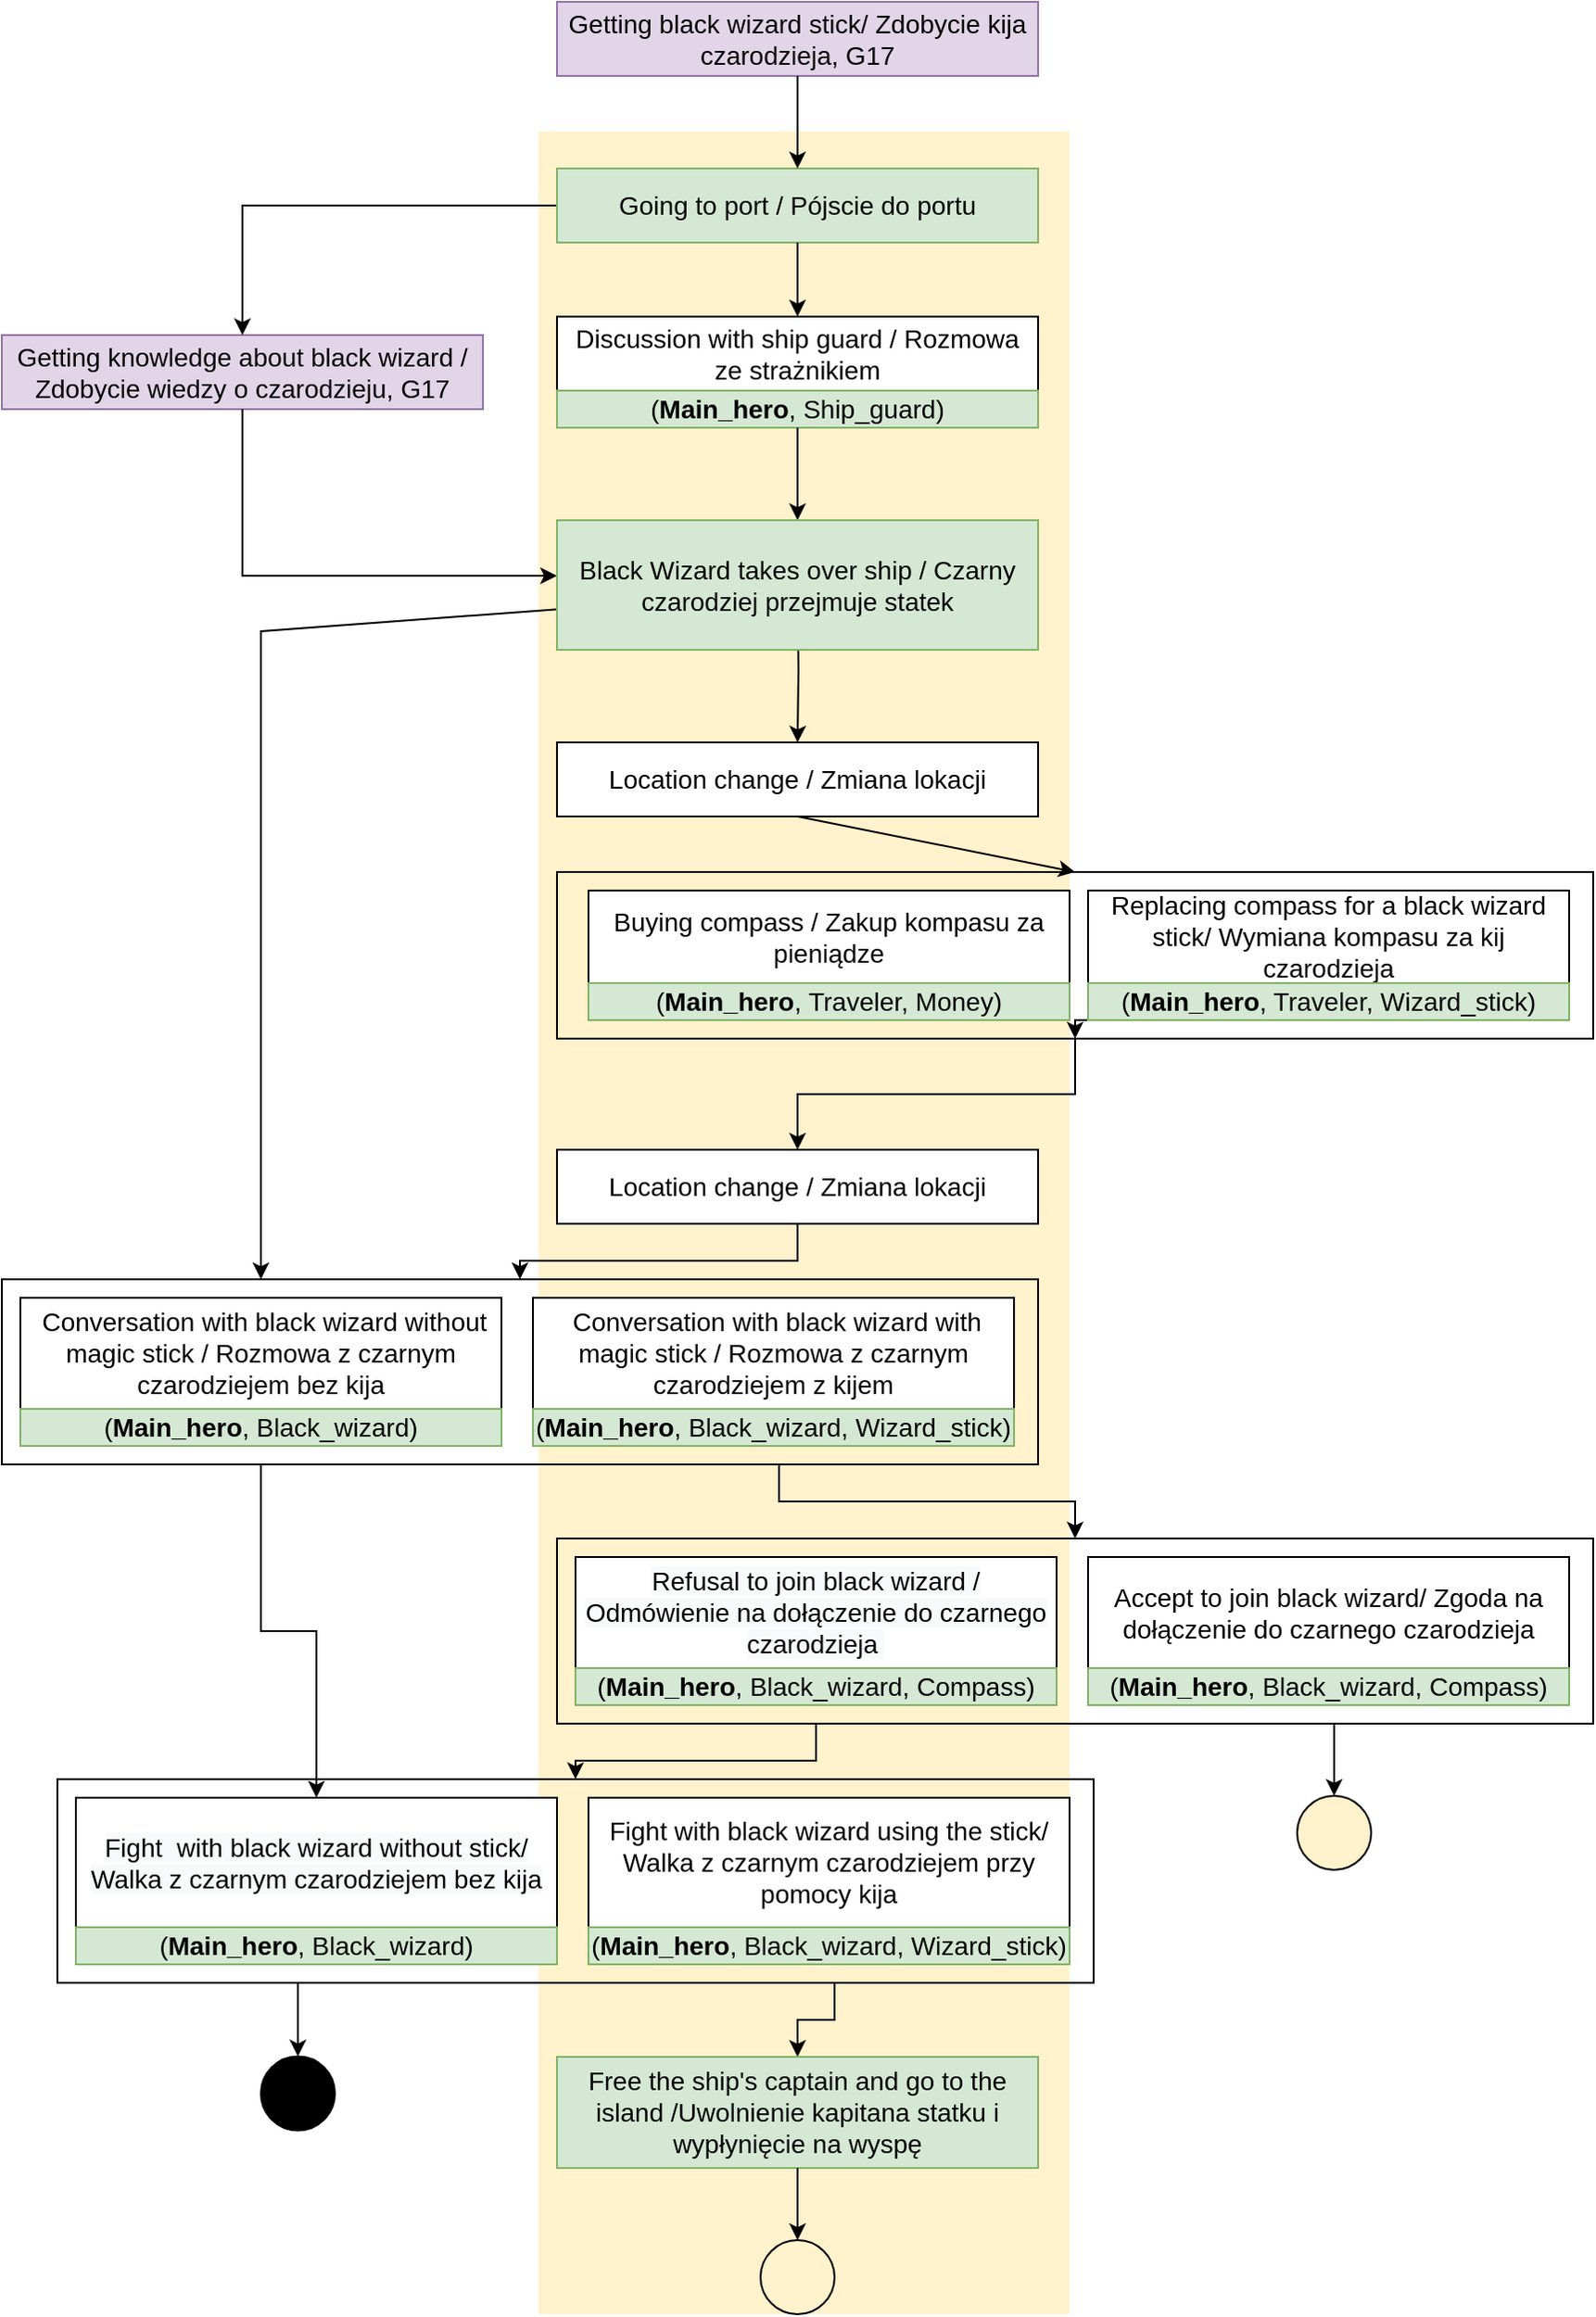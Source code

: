 <mxfile version="16.5.2" type="device" pages="3"><diagram id="JUIe99RaXZnTiBBMId6_" name="Page-1"><mxGraphModel dx="1381" dy="4017" grid="1" gridSize="10" guides="1" tooltips="1" connect="1" arrows="1" fold="1" page="1" pageScale="1" pageWidth="2339" pageHeight="3300" math="0" shadow="0"><root><mxCell id="0"/><mxCell id="1" parent="0"/><mxCell id="6ssIoBOc6qYWrYEqaU_J-1" value="" style="rounded=0;whiteSpace=wrap;html=1;fillColor=#fff2cc;fontFamily=Helvetica;fontSize=14;strokeColor=none;" parent="1" vertex="1"><mxGeometry x="470" y="-3180" width="287" height="1179" as="geometry"/></mxCell><mxCell id="3eL0S95hv30FIU-_vPZg-2" value="&lt;font style=&quot;font-size: 14px&quot;&gt;Getting black wizard stick/ Zdobycie kija czarodzieja, G17&lt;/font&gt;" style="rounded=0;whiteSpace=wrap;html=1;strokeColor=#9673a6;fillColor=#e1d5e7;" parent="1" vertex="1"><mxGeometry x="480" y="-3250" width="260" height="40" as="geometry"/></mxCell><mxCell id="ufufVObrW8CTADVqrJGx-1" value="&lt;font style=&quot;font-size: 14px&quot;&gt;Getting knowledge about black wizard / Zdobycie wiedzy o czarodzieju, G17&lt;/font&gt;" style="rounded=0;whiteSpace=wrap;html=1;strokeColor=#9673a6;fillColor=#e1d5e7;" parent="1" vertex="1"><mxGeometry x="180" y="-3070" width="260" height="40" as="geometry"/></mxCell><mxCell id="6xI3tdGOfKjDmSucwtsw-1" value="" style="endArrow=classic;html=1;rounded=0;exitX=0;exitY=0.5;exitDx=0;exitDy=0;entryX=0.5;entryY=0;entryDx=0;entryDy=0;" parent="1" source="iC4ka-_rJEcCQ6Xw9VPW-1" target="ufufVObrW8CTADVqrJGx-1" edge="1"><mxGeometry width="50" height="50" relative="1" as="geometry"><mxPoint x="580" y="-2820" as="sourcePoint"/><mxPoint x="630" y="-2870" as="targetPoint"/><Array as="points"><mxPoint x="310" y="-3140"/></Array></mxGeometry></mxCell><mxCell id="iC4ka-_rJEcCQ6Xw9VPW-1" value="&lt;font face=&quot;arial&quot;&gt;&lt;span style=&quot;font-size: 14px&quot;&gt;Going to port / Pójscie do portu&lt;/span&gt;&lt;/font&gt;" style="rounded=0;whiteSpace=wrap;html=1;sketch=0;fillColor=#d5e8d4;strokeColor=#82b366;align=center;" parent="1" vertex="1"><mxGeometry x="480" y="-3160" width="260" height="40" as="geometry"/></mxCell><mxCell id="CBUeyCIiHJk4OpSg9vcD-1" value="&lt;font face=&quot;arial&quot;&gt;&lt;span style=&quot;font-size: 14px&quot;&gt;Discussion with ship guard / Rozmowa ze strażnikiem&lt;/span&gt;&lt;br&gt;&lt;/font&gt;" style="rounded=0;whiteSpace=wrap;html=1;fillColor=#ffffff;fontSize=14;" parent="1" vertex="1"><mxGeometry x="480" y="-3080" width="260" height="40" as="geometry"/></mxCell><mxCell id="CBUeyCIiHJk4OpSg9vcD-2" value="&lt;font face=&quot;arial&quot;&gt;&lt;span style=&quot;font-size: 14px&quot;&gt;(&lt;/span&gt;&lt;/font&gt;&lt;span style=&quot;font-family: &amp;#34;arial&amp;#34; ; font-size: 14px&quot;&gt;&lt;b&gt;Main_hero&lt;/b&gt;, Ship_guard&lt;/span&gt;&lt;font face=&quot;arial&quot;&gt;&lt;span style=&quot;font-size: 14px&quot;&gt;)&lt;/span&gt;&lt;/font&gt;" style="rounded=0;whiteSpace=wrap;html=1;sketch=0;fillColor=#d5e8d4;strokeColor=#82b366;align=center;" parent="1" vertex="1"><mxGeometry x="480" y="-3040" width="260" height="20" as="geometry"/></mxCell><mxCell id="CBUeyCIiHJk4OpSg9vcD-3" style="rounded=0;orthogonalLoop=1;jettySize=auto;html=1;exitX=0.25;exitY=1;exitDx=0;exitDy=0;entryX=0.25;entryY=0;entryDx=0;entryDy=0;fontSize=14;" parent="1" source="CBUeyCIiHJk4OpSg9vcD-1" target="CBUeyCIiHJk4OpSg9vcD-2" edge="1"><mxGeometry relative="1" as="geometry"><mxPoint x="555" y="-3070" as="sourcePoint"/><mxPoint x="835" y="-2899" as="targetPoint"/></mxGeometry></mxCell><mxCell id="2wrk7SRzFRKvGeMuATV7-3" style="rounded=0;orthogonalLoop=1;jettySize=auto;html=1;exitX=0.25;exitY=1;exitDx=0;exitDy=0;entryX=0.25;entryY=0;entryDx=0;entryDy=0;fontSize=14;" parent="1" edge="1"><mxGeometry relative="1" as="geometry"><mxPoint x="545" y="-2930" as="sourcePoint"/><mxPoint x="545" y="-2930" as="targetPoint"/></mxGeometry></mxCell><mxCell id="JMDKY-fmRvfE_yuMLyGS-4" value="" style="endArrow=classic;html=1;rounded=0;entryX=0.5;entryY=0;entryDx=0;entryDy=0;" parent="1" target="iC4ka-_rJEcCQ6Xw9VPW-1" edge="1"><mxGeometry width="50" height="50" relative="1" as="geometry"><mxPoint x="610" y="-3210" as="sourcePoint"/><mxPoint x="630" y="-2900" as="targetPoint"/></mxGeometry></mxCell><mxCell id="JMDKY-fmRvfE_yuMLyGS-5" value="" style="endArrow=classic;html=1;rounded=0;entryX=0.5;entryY=0;entryDx=0;entryDy=0;" parent="1" target="CBUeyCIiHJk4OpSg9vcD-1" edge="1"><mxGeometry width="50" height="50" relative="1" as="geometry"><mxPoint x="610" y="-3120" as="sourcePoint"/><mxPoint x="620" y="-3150" as="targetPoint"/></mxGeometry></mxCell><mxCell id="O-thRc5eR_ZqN7HzZ4Iq-5" value="" style="edgeStyle=orthogonalEdgeStyle;rounded=0;orthogonalLoop=1;jettySize=auto;html=1;" edge="1" parent="1" target="ZIhdXNscRNdTgrio2IBK-1"><mxGeometry relative="1" as="geometry"><mxPoint x="610" y="-2930" as="sourcePoint"/></mxGeometry></mxCell><mxCell id="JMDKY-fmRvfE_yuMLyGS-6" value="" style="endArrow=classic;html=1;rounded=0;exitX=0.5;exitY=1;exitDx=0;exitDy=0;entryX=0.5;entryY=0;entryDx=0;entryDy=0;" parent="1" source="CBUeyCIiHJk4OpSg9vcD-2" target="O-thRc5eR_ZqN7HzZ4Iq-6" edge="1"><mxGeometry width="50" height="50" relative="1" as="geometry"><mxPoint x="620" y="-3110" as="sourcePoint"/><mxPoint x="610" y="-2990" as="targetPoint"/></mxGeometry></mxCell><mxCell id="JMDKY-fmRvfE_yuMLyGS-7" value="" style="endArrow=classic;html=1;rounded=0;exitX=0.5;exitY=1;exitDx=0;exitDy=0;entryX=0;entryY=0.75;entryDx=0;entryDy=0;" parent="1" source="ufufVObrW8CTADVqrJGx-1" edge="1"><mxGeometry width="50" height="50" relative="1" as="geometry"><mxPoint x="580" y="-2850" as="sourcePoint"/><mxPoint x="480" y="-2940" as="targetPoint"/><Array as="points"><mxPoint x="310" y="-2940"/></Array></mxGeometry></mxCell><mxCell id="ZIhdXNscRNdTgrio2IBK-1" value="&lt;span id=&quot;docs-internal-guid-4cfbbf0f-7fff-1ddc-6e00-4f36d3d0db7e&quot;&gt;&lt;span style=&quot;background-color: transparent ; vertical-align: baseline&quot;&gt;&lt;font&gt;&lt;font face=&quot;arial&quot;&gt;&lt;span style=&quot;font-size: 14px&quot;&gt;Location change / Zmiana lokacji&lt;/span&gt;&lt;/font&gt;&lt;br&gt;&lt;/font&gt;&lt;/span&gt;&lt;/span&gt;" style="rounded=0;whiteSpace=wrap;html=1;align=center;" parent="1" vertex="1"><mxGeometry x="480" y="-2850" width="260" height="40" as="geometry"/></mxCell><mxCell id="ykdbTU9exdxIuXBFj9h4-3" style="edgeStyle=orthogonalEdgeStyle;rounded=0;orthogonalLoop=1;jettySize=auto;html=1;exitX=0.5;exitY=1;exitDx=0;exitDy=0;entryX=0.5;entryY=0;entryDx=0;entryDy=0;" parent="1" source="h1MI7B73lOjZTROLdxvK-1" target="v_aaNzuPuVtvfUUyjHC7-1" edge="1"><mxGeometry relative="1" as="geometry"/></mxCell><mxCell id="h1MI7B73lOjZTROLdxvK-1" value="" style="rounded=0;whiteSpace=wrap;html=1;strokeColor=#000000;fontFamily=Helvetica;fontSize=14;fillColor=none;" parent="1" vertex="1"><mxGeometry x="480" y="-2780" width="560" height="90" as="geometry"/></mxCell><mxCell id="O-thRc5eR_ZqN7HzZ4Iq-2" style="edgeStyle=orthogonalEdgeStyle;rounded=0;orthogonalLoop=1;jettySize=auto;html=1;" edge="1" parent="1" source="h1MI7B73lOjZTROLdxvK-2" target="h1MI7B73lOjZTROLdxvK-1"><mxGeometry relative="1" as="geometry"/></mxCell><mxCell id="h1MI7B73lOjZTROLdxvK-2" value="&lt;div style=&quot;&quot;&gt;&lt;span&gt;Replacing compass for a black wizard stick/ Wymiana kompasu za kij czarodzieja&lt;/span&gt;&lt;/div&gt;" style="rounded=0;whiteSpace=wrap;html=1;fontSize=14;fontFamily=Helvetica;align=center;" parent="1" vertex="1"><mxGeometry x="767" y="-2770" width="260" height="50" as="geometry"/></mxCell><mxCell id="h1MI7B73lOjZTROLdxvK-3" value="&lt;font&gt;Buying compass / Zakup kompasu za pieniądze&lt;br style=&quot;font-size: 14px&quot;&gt;&lt;/font&gt;" style="rounded=0;whiteSpace=wrap;html=1;fontSize=14;fontFamily=Helvetica;" parent="1" vertex="1"><mxGeometry x="497" y="-2770" width="260" height="50" as="geometry"/></mxCell><mxCell id="h1MI7B73lOjZTROLdxvK-4" value="&lt;span style=&quot;font-family: &amp;#34;arial&amp;#34;&quot;&gt;(&lt;/span&gt;&lt;span style=&quot;font-family: &amp;#34;arial&amp;#34;&quot;&gt;&lt;b&gt;Main_hero&lt;/b&gt;,&amp;nbsp;&lt;/span&gt;&lt;span style=&quot;font-family: &amp;#34;arial&amp;#34;&quot;&gt;Traveler, Money)&lt;/span&gt;" style="rounded=0;whiteSpace=wrap;html=1;sketch=0;fillColor=#d5e8d4;strokeColor=#82b366;align=center;fontSize=14;fontFamily=Helvetica;" parent="1" vertex="1"><mxGeometry x="497" y="-2720" width="260" height="20" as="geometry"/></mxCell><mxCell id="h1MI7B73lOjZTROLdxvK-5" style="rounded=0;orthogonalLoop=1;jettySize=auto;html=1;exitX=0.75;exitY=1;exitDx=0;exitDy=0;fontSize=14;" parent="1" source="h1MI7B73lOjZTROLdxvK-3" target="h1MI7B73lOjZTROLdxvK-4" edge="1"><mxGeometry relative="1" as="geometry"><mxPoint x="795" y="-2709" as="sourcePoint"/><mxPoint x="818.689" y="-2675.495" as="targetPoint"/></mxGeometry></mxCell><mxCell id="h1MI7B73lOjZTROLdxvK-6" value="&lt;span style=&quot;font-family: &amp;#34;arial&amp;#34;&quot;&gt;(&lt;/span&gt;&lt;span style=&quot;font-family: &amp;#34;arial&amp;#34;&quot;&gt;&lt;b&gt;Main_hero&lt;/b&gt;, Traveler, Wizard_stick&lt;/span&gt;&lt;span style=&quot;font-family: &amp;#34;arial&amp;#34;&quot;&gt;)&lt;/span&gt;" style="rounded=0;whiteSpace=wrap;html=1;sketch=0;fillColor=#d5e8d4;strokeColor=#82b366;align=center;fontSize=14;fontFamily=Helvetica;" parent="1" vertex="1"><mxGeometry x="767" y="-2720" width="260" height="20" as="geometry"/></mxCell><mxCell id="h1MI7B73lOjZTROLdxvK-7" style="rounded=0;orthogonalLoop=1;jettySize=auto;html=1;fontSize=14;" parent="1" source="h1MI7B73lOjZTROLdxvK-2" target="h1MI7B73lOjZTROLdxvK-6" edge="1"><mxGeometry relative="1" as="geometry"><mxPoint x="1036.667" y="-2709" as="sourcePoint"/><mxPoint x="1074.0" y="-2681.0" as="targetPoint"/></mxGeometry></mxCell><mxCell id="ykdbTU9exdxIuXBFj9h4-5" style="edgeStyle=orthogonalEdgeStyle;rounded=0;orthogonalLoop=1;jettySize=auto;html=1;exitX=0.5;exitY=1;exitDx=0;exitDy=0;" parent="1" source="v_aaNzuPuVtvfUUyjHC7-1" target="4udx_1XUjHnXzXAFPExe-8" edge="1"><mxGeometry relative="1" as="geometry"/></mxCell><mxCell id="v_aaNzuPuVtvfUUyjHC7-1" value="&lt;span id=&quot;docs-internal-guid-4cfbbf0f-7fff-1ddc-6e00-4f36d3d0db7e&quot;&gt;&lt;span style=&quot;background-color: transparent ; vertical-align: baseline&quot;&gt;&lt;font&gt;&lt;font face=&quot;arial&quot;&gt;&lt;span style=&quot;font-size: 14px&quot;&gt;Location change / Zmiana lokacji&lt;/span&gt;&lt;/font&gt;&lt;br&gt;&lt;/font&gt;&lt;/span&gt;&lt;/span&gt;" style="rounded=0;whiteSpace=wrap;html=1;align=center;" parent="1" vertex="1"><mxGeometry x="480" y="-2630" width="260" height="40" as="geometry"/></mxCell><mxCell id="RmtvEg6lQUHxPJLTKj9z-5" style="edgeStyle=orthogonalEdgeStyle;rounded=0;orthogonalLoop=1;jettySize=auto;html=1;exitX=0.75;exitY=1;exitDx=0;exitDy=0;entryX=0.5;entryY=0;entryDx=0;entryDy=0;" parent="1" source="Zl7LZCgxTLRb8pQttS_V-1" target="ykdbTU9exdxIuXBFj9h4-1" edge="1"><mxGeometry relative="1" as="geometry"/></mxCell><mxCell id="Zl7LZCgxTLRb8pQttS_V-1" value="" style="rounded=0;whiteSpace=wrap;html=1;strokeColor=#000000;fontFamily=Helvetica;fontSize=14;fillColor=none;" parent="1" vertex="1"><mxGeometry x="210" y="-2290" width="560" height="110" as="geometry"/></mxCell><mxCell id="Zl7LZCgxTLRb8pQttS_V-2" value="&lt;font&gt;Fight with black wizard using the stick/ Walka z czarnym czarodziejem przy pomocy kija&lt;br style=&quot;font-size: 14px&quot;&gt;&lt;/font&gt;" style="rounded=0;whiteSpace=wrap;html=1;fontSize=14;fontFamily=Helvetica;" parent="1" vertex="1"><mxGeometry x="497" y="-2280" width="260" height="70" as="geometry"/></mxCell><mxCell id="Zl7LZCgxTLRb8pQttS_V-3" value="&lt;span style=&quot;color: rgb(0 , 0 , 0) ; font-family: &amp;#34;helvetica&amp;#34; ; font-size: 14px ; font-style: normal ; font-weight: 400 ; letter-spacing: normal ; text-align: center ; text-indent: 0px ; text-transform: none ; word-spacing: 0px ; background-color: rgb(248 , 249 , 250) ; display: inline ; float: none&quot;&gt;Fight&amp;nbsp; with black wizard without stick/ Walka z czarnym czarodziejem bez kija&lt;/span&gt;" style="rounded=0;whiteSpace=wrap;html=1;fontSize=14;fontFamily=Helvetica;" parent="1" vertex="1"><mxGeometry x="220" y="-2280" width="260" height="70" as="geometry"/></mxCell><mxCell id="Zl7LZCgxTLRb8pQttS_V-4" value="&lt;span style=&quot;font-family: &amp;#34;arial&amp;#34;&quot;&gt;(&lt;/span&gt;&lt;span style=&quot;font-family: &amp;#34;arial&amp;#34;&quot;&gt;&lt;b&gt;Main_hero&lt;/b&gt;, Black_wizard&lt;/span&gt;&lt;span style=&quot;font-family: &amp;#34;arial&amp;#34;&quot;&gt;)&lt;/span&gt;" style="rounded=0;whiteSpace=wrap;html=1;sketch=0;fillColor=#d5e8d4;strokeColor=#82b366;align=center;fontSize=14;fontFamily=Helvetica;" parent="1" vertex="1"><mxGeometry x="220" y="-2210" width="260" height="20" as="geometry"/></mxCell><mxCell id="Zl7LZCgxTLRb8pQttS_V-5" style="rounded=0;orthogonalLoop=1;jettySize=auto;html=1;exitX=0.75;exitY=1;exitDx=0;exitDy=0;fontSize=14;" parent="1" source="Zl7LZCgxTLRb8pQttS_V-3" target="Zl7LZCgxTLRb8pQttS_V-4" edge="1"><mxGeometry relative="1" as="geometry"><mxPoint x="675" y="-2209" as="sourcePoint"/><mxPoint x="698.689" y="-2175.495" as="targetPoint"/></mxGeometry></mxCell><mxCell id="Zl7LZCgxTLRb8pQttS_V-6" value="&lt;span style=&quot;font-family: &amp;#34;arial&amp;#34;&quot;&gt;(&lt;/span&gt;&lt;span style=&quot;font-family: &amp;#34;arial&amp;#34;&quot;&gt;&lt;b&gt;Main_hero&lt;/b&gt;, Black_wizard, Wizard_stick&lt;/span&gt;&lt;span style=&quot;font-family: &amp;#34;arial&amp;#34;&quot;&gt;)&lt;/span&gt;" style="rounded=0;whiteSpace=wrap;html=1;sketch=0;fillColor=#d5e8d4;strokeColor=#82b366;align=center;fontSize=14;fontFamily=Helvetica;" parent="1" vertex="1"><mxGeometry x="497" y="-2210" width="260" height="20" as="geometry"/></mxCell><mxCell id="Zl7LZCgxTLRb8pQttS_V-7" style="rounded=0;orthogonalLoop=1;jettySize=auto;html=1;fontSize=14;" parent="1" source="Zl7LZCgxTLRb8pQttS_V-2" target="Zl7LZCgxTLRb8pQttS_V-6" edge="1"><mxGeometry relative="1" as="geometry"><mxPoint x="916.667" y="-2209" as="sourcePoint"/><mxPoint x="954.0" y="-2181.0" as="targetPoint"/></mxGeometry></mxCell><mxCell id="S7vkJBrYluxxfaKc-PBj-2" value="" style="endArrow=classic;html=1;rounded=0;exitX=0.5;exitY=1;exitDx=0;exitDy=0;entryX=0.5;entryY=0;entryDx=0;entryDy=0;" parent="1" source="ZIhdXNscRNdTgrio2IBK-1" target="h1MI7B73lOjZTROLdxvK-1" edge="1"><mxGeometry width="50" height="50" relative="1" as="geometry"><mxPoint x="580" y="-2540" as="sourcePoint"/><mxPoint x="630" y="-2590" as="targetPoint"/></mxGeometry></mxCell><mxCell id="juHRSvs4YlUHAhezM2ZO-3" style="edgeStyle=orthogonalEdgeStyle;rounded=0;orthogonalLoop=1;jettySize=auto;html=1;exitX=0.25;exitY=1;exitDx=0;exitDy=0;entryX=0.5;entryY=0;entryDx=0;entryDy=0;" parent="1" source="4udx_1XUjHnXzXAFPExe-1" target="Zl7LZCgxTLRb8pQttS_V-1" edge="1"><mxGeometry relative="1" as="geometry"/></mxCell><mxCell id="4udx_1XUjHnXzXAFPExe-1" value="" style="rounded=0;whiteSpace=wrap;html=1;strokeColor=#000000;fontFamily=Helvetica;fontSize=14;fillColor=none;" parent="1" vertex="1"><mxGeometry x="480" y="-2420" width="560" height="100" as="geometry"/></mxCell><mxCell id="4udx_1XUjHnXzXAFPExe-2" value="&lt;font&gt;Accept to join black wizard/ Zgoda na dołączenie do czarnego czarodzieja&lt;br style=&quot;font-size: 14px&quot;&gt;&lt;/font&gt;" style="rounded=0;whiteSpace=wrap;html=1;fontSize=14;fontFamily=Helvetica;" parent="1" vertex="1"><mxGeometry x="767" y="-2410" width="260" height="60" as="geometry"/></mxCell><mxCell id="4udx_1XUjHnXzXAFPExe-3" value="&lt;span style=&quot;color: rgb(0 , 0 , 0) ; font-family: &amp;#34;helvetica&amp;#34; ; font-size: 14px ; font-style: normal ; font-weight: 400 ; letter-spacing: normal ; text-align: center ; text-indent: 0px ; text-transform: none ; word-spacing: 0px ; background-color: rgb(248 , 249 , 250) ; display: inline ; float: none&quot;&gt;Refusal to join black wizard / Odmówienie na dołączenie do czarnego czarodzieja&lt;span&gt;&amp;nbsp;&lt;/span&gt;&lt;/span&gt;" style="rounded=0;whiteSpace=wrap;html=1;fontSize=14;fontFamily=Helvetica;" parent="1" vertex="1"><mxGeometry x="490" y="-2410" width="260" height="60" as="geometry"/></mxCell><mxCell id="4udx_1XUjHnXzXAFPExe-4" value="&lt;span style=&quot;font-family: &amp;#34;arial&amp;#34;&quot;&gt;(&lt;/span&gt;&lt;span style=&quot;font-family: &amp;#34;arial&amp;#34;&quot;&gt;&lt;b&gt;Main_hero&lt;/b&gt;, Black_wizard, Compass&lt;/span&gt;&lt;span style=&quot;font-family: &amp;#34;arial&amp;#34;&quot;&gt;)&lt;/span&gt;" style="rounded=0;whiteSpace=wrap;html=1;sketch=0;fillColor=#d5e8d4;strokeColor=#82b366;align=center;fontSize=14;fontFamily=Helvetica;" parent="1" vertex="1"><mxGeometry x="490" y="-2350" width="260" height="20" as="geometry"/></mxCell><mxCell id="4udx_1XUjHnXzXAFPExe-5" style="rounded=0;orthogonalLoop=1;jettySize=auto;html=1;exitX=0.75;exitY=1;exitDx=0;exitDy=0;fontSize=14;" parent="1" source="4udx_1XUjHnXzXAFPExe-3" target="4udx_1XUjHnXzXAFPExe-4" edge="1"><mxGeometry relative="1" as="geometry"><mxPoint x="945" y="-2349" as="sourcePoint"/><mxPoint x="968.689" y="-2315.495" as="targetPoint"/></mxGeometry></mxCell><mxCell id="4udx_1XUjHnXzXAFPExe-6" value="(&lt;b style=&quot;font-family: &amp;#34;arial&amp;#34;&quot;&gt;Main_hero&lt;/b&gt;&lt;span style=&quot;font-family: &amp;#34;arial&amp;#34;&quot;&gt;, Black_wizard, Compass&lt;/span&gt;)" style="rounded=0;whiteSpace=wrap;html=1;sketch=0;fillColor=#d5e8d4;strokeColor=#82b366;align=center;fontSize=14;fontFamily=Helvetica;" parent="1" vertex="1"><mxGeometry x="767" y="-2350" width="260" height="20" as="geometry"/></mxCell><mxCell id="4udx_1XUjHnXzXAFPExe-7" style="rounded=0;orthogonalLoop=1;jettySize=auto;html=1;fontSize=14;" parent="1" source="4udx_1XUjHnXzXAFPExe-2" target="4udx_1XUjHnXzXAFPExe-6" edge="1"><mxGeometry relative="1" as="geometry"><mxPoint x="1186.667" y="-2349" as="sourcePoint"/><mxPoint x="1224.0" y="-2321.0" as="targetPoint"/></mxGeometry></mxCell><mxCell id="ykdbTU9exdxIuXBFj9h4-6" style="edgeStyle=orthogonalEdgeStyle;rounded=0;orthogonalLoop=1;jettySize=auto;html=1;exitX=0.75;exitY=1;exitDx=0;exitDy=0;entryX=0.5;entryY=0;entryDx=0;entryDy=0;" parent="1" source="4udx_1XUjHnXzXAFPExe-8" target="4udx_1XUjHnXzXAFPExe-1" edge="1"><mxGeometry relative="1" as="geometry"/></mxCell><mxCell id="ykdbTU9exdxIuXBFj9h4-8" style="edgeStyle=orthogonalEdgeStyle;rounded=0;orthogonalLoop=1;jettySize=auto;html=1;exitX=0.25;exitY=1;exitDx=0;exitDy=0;" parent="1" source="4udx_1XUjHnXzXAFPExe-8" target="Zl7LZCgxTLRb8pQttS_V-3" edge="1"><mxGeometry relative="1" as="geometry"><mxPoint x="319.647" y="-2270" as="targetPoint"/></mxGeometry></mxCell><mxCell id="4udx_1XUjHnXzXAFPExe-8" value="" style="rounded=0;whiteSpace=wrap;html=1;strokeColor=#000000;fontFamily=Helvetica;fontSize=14;fillColor=none;" parent="1" vertex="1"><mxGeometry x="180" y="-2560" width="560" height="100" as="geometry"/></mxCell><mxCell id="4udx_1XUjHnXzXAFPExe-9" value="&lt;font&gt;&amp;nbsp;Conversation with black wizard with magic stick / Rozmowa z czarnym czarodziejem z kijem&lt;br style=&quot;font-size: 14px&quot;&gt;&lt;/font&gt;" style="rounded=0;whiteSpace=wrap;html=1;fontSize=14;fontFamily=Helvetica;" parent="1" vertex="1"><mxGeometry x="467" y="-2550" width="260" height="60" as="geometry"/></mxCell><mxCell id="4udx_1XUjHnXzXAFPExe-10" value="&lt;font&gt;&amp;nbsp;Conversation with black wizard without magic stick / Rozmowa z czarnym czarodziejem bez kija&lt;br style=&quot;font-size: 14px&quot;&gt;&lt;/font&gt;" style="rounded=0;whiteSpace=wrap;html=1;fontSize=14;fontFamily=Helvetica;" parent="1" vertex="1"><mxGeometry x="190" y="-2550" width="260" height="60" as="geometry"/></mxCell><mxCell id="4udx_1XUjHnXzXAFPExe-11" value="&lt;span style=&quot;font-family: &amp;#34;arial&amp;#34;&quot;&gt;(&lt;/span&gt;&lt;span style=&quot;font-family: &amp;#34;arial&amp;#34;&quot;&gt;&lt;b&gt;Main_hero&lt;/b&gt;, Black_wizard&lt;/span&gt;&lt;span style=&quot;font-family: &amp;#34;arial&amp;#34;&quot;&gt;)&lt;/span&gt;" style="rounded=0;whiteSpace=wrap;html=1;sketch=0;fillColor=#d5e8d4;strokeColor=#82b366;align=center;fontSize=14;fontFamily=Helvetica;" parent="1" vertex="1"><mxGeometry x="190" y="-2490" width="260" height="20" as="geometry"/></mxCell><mxCell id="4udx_1XUjHnXzXAFPExe-12" style="rounded=0;orthogonalLoop=1;jettySize=auto;html=1;exitX=0.75;exitY=1;exitDx=0;exitDy=0;fontSize=14;" parent="1" source="4udx_1XUjHnXzXAFPExe-10" target="4udx_1XUjHnXzXAFPExe-11" edge="1"><mxGeometry relative="1" as="geometry"><mxPoint x="645" y="-2489" as="sourcePoint"/><mxPoint x="668.689" y="-2455.495" as="targetPoint"/></mxGeometry></mxCell><mxCell id="4udx_1XUjHnXzXAFPExe-13" value="(&lt;b style=&quot;font-family: &amp;#34;arial&amp;#34;&quot;&gt;Main_hero&lt;/b&gt;&lt;span style=&quot;font-family: &amp;#34;arial&amp;#34;&quot;&gt;, Black_wizard,&amp;nbsp;&lt;/span&gt;&lt;span style=&quot;font-family: &amp;#34;arial&amp;#34;&quot;&gt;Wizard_stick&lt;/span&gt;)" style="rounded=0;whiteSpace=wrap;html=1;sketch=0;fillColor=#d5e8d4;strokeColor=#82b366;align=center;fontSize=14;fontFamily=Helvetica;" parent="1" vertex="1"><mxGeometry x="467" y="-2490" width="260" height="20" as="geometry"/></mxCell><mxCell id="4udx_1XUjHnXzXAFPExe-14" style="rounded=0;orthogonalLoop=1;jettySize=auto;html=1;fontSize=14;" parent="1" source="4udx_1XUjHnXzXAFPExe-9" target="4udx_1XUjHnXzXAFPExe-13" edge="1"><mxGeometry relative="1" as="geometry"><mxPoint x="886.667" y="-2489" as="sourcePoint"/><mxPoint x="924.0" y="-2461.0" as="targetPoint"/></mxGeometry></mxCell><mxCell id="ykdbTU9exdxIuXBFj9h4-1" value="&lt;font face=&quot;arial&quot;&gt;&lt;span style=&quot;font-size: 14px&quot;&gt;Free the ship's captain and go to the island /Uwolnienie kapitana&amp;nbsp;statku i wypłynięcie na&amp;nbsp;wyspę&lt;/span&gt;&lt;/font&gt;" style="rounded=0;whiteSpace=wrap;html=1;sketch=0;fillColor=#d5e8d4;strokeColor=#82b366;align=center;" parent="1" vertex="1"><mxGeometry x="480" y="-2140" width="260" height="60" as="geometry"/></mxCell><mxCell id="juHRSvs4YlUHAhezM2ZO-1" style="rounded=0;orthogonalLoop=1;jettySize=auto;html=1;fontSize=14;" parent="1" target="juHRSvs4YlUHAhezM2ZO-2" edge="1"><mxGeometry relative="1" as="geometry"><mxPoint x="340" y="-2180" as="sourcePoint"/></mxGeometry></mxCell><mxCell id="juHRSvs4YlUHAhezM2ZO-2" value="" style="ellipse;whiteSpace=wrap;html=1;aspect=fixed;fontSize=14;align=center;fillColor=#000000;" parent="1" vertex="1"><mxGeometry x="320" y="-2140.24" width="40" height="40" as="geometry"/></mxCell><mxCell id="RmtvEg6lQUHxPJLTKj9z-1" value="" style="ellipse;whiteSpace=wrap;html=1;aspect=fixed;fontSize=14;align=center;fillColor=#fff2cc;strokeWidth=1;" parent="1" vertex="1"><mxGeometry x="880" y="-2281" width="40" height="40" as="geometry"/></mxCell><mxCell id="RmtvEg6lQUHxPJLTKj9z-2" value="" style="endArrow=classic;html=1;fontFamily=Helvetica;fontSize=14;exitX=0.5;exitY=1;exitDx=0;exitDy=0;entryX=0.5;entryY=0;entryDx=0;entryDy=0;strokeWidth=1;" parent="1" target="RmtvEg6lQUHxPJLTKj9z-1" edge="1"><mxGeometry width="50" height="50" relative="1" as="geometry"><mxPoint x="900" y="-2320" as="sourcePoint"/><mxPoint x="850" y="-2450" as="targetPoint"/></mxGeometry></mxCell><mxCell id="RmtvEg6lQUHxPJLTKj9z-3" value="" style="ellipse;whiteSpace=wrap;html=1;aspect=fixed;fontSize=14;align=center;fillColor=#fff2cc;strokeWidth=1;" parent="1" vertex="1"><mxGeometry x="590" y="-2041.0" width="40" height="40" as="geometry"/></mxCell><mxCell id="RmtvEg6lQUHxPJLTKj9z-4" value="" style="endArrow=classic;html=1;fontFamily=Helvetica;fontSize=14;exitX=0.5;exitY=1;exitDx=0;exitDy=0;entryX=0.5;entryY=0;entryDx=0;entryDy=0;strokeWidth=1;" parent="1" target="RmtvEg6lQUHxPJLTKj9z-3" edge="1"><mxGeometry width="50" height="50" relative="1" as="geometry"><mxPoint x="610" y="-2080" as="sourcePoint"/><mxPoint x="560" y="-2210" as="targetPoint"/></mxGeometry></mxCell><mxCell id="KmutaE_AtNjgm9oTqH4C-3" value="" style="endArrow=classic;html=1;rounded=0;exitX=0.473;exitY=0.975;exitDx=0;exitDy=0;entryX=0.25;entryY=0;entryDx=0;entryDy=0;exitPerimeter=0;" parent="1" target="4udx_1XUjHnXzXAFPExe-8" edge="1"><mxGeometry width="50" height="50" relative="1" as="geometry"><mxPoint x="602.98" y="-2931" as="sourcePoint"/><mxPoint x="710" y="-2450" as="targetPoint"/><Array as="points"><mxPoint x="320" y="-2910"/><mxPoint x="320" y="-2770"/></Array></mxGeometry></mxCell><mxCell id="O-thRc5eR_ZqN7HzZ4Iq-6" value="&lt;span style=&quot;font-family: &amp;#34;arial&amp;#34; ; font-size: 14px&quot;&gt;Black Wizard takes over ship / Czarny czarodziej przejmuje statek&lt;/span&gt;" style="rounded=0;whiteSpace=wrap;html=1;sketch=0;fillColor=#d5e8d4;strokeColor=#82b366;align=center;" vertex="1" parent="1"><mxGeometry x="480" y="-2970" width="260" height="70" as="geometry"/></mxCell></root></mxGraphModel></diagram><diagram id="-4XCowebrM5CaEdSSWdf" name="Page-2"><mxGraphModel dx="780" dy="752" grid="1" gridSize="10" guides="1" tooltips="1" connect="1" arrows="1" fold="1" page="1" pageScale="1" pageWidth="827" pageHeight="1169" math="0" shadow="0"><root><mxCell id="o-mmIpKHQ1dD0UUpkcCs-0"/><mxCell id="o-mmIpKHQ1dD0UUpkcCs-1" parent="o-mmIpKHQ1dD0UUpkcCs-0"/><mxCell id="o-mmIpKHQ1dD0UUpkcCs-2" value="&lt;font face=&quot;arial&quot;&gt;&lt;span style=&quot;font-size: 14px&quot;&gt;Detail production / Produkcja szczegółowa&lt;/span&gt;&lt;/font&gt;" style="rounded=0;whiteSpace=wrap;html=1;sketch=0;fillColor=#d5e8d4;strokeColor=#82b366;align=center;" vertex="1" parent="o-mmIpKHQ1dD0UUpkcCs-1"><mxGeometry x="330" y="419" width="260" height="40" as="geometry"/></mxCell><mxCell id="o-mmIpKHQ1dD0UUpkcCs-3" value="&lt;span style=&quot;font-family: &amp;#34;arial&amp;#34;&quot;&gt;Generic production / Produkcja generyczna&lt;/span&gt;" style="rounded=0;whiteSpace=wrap;html=1;sketch=0;align=center;fontSize=14;" vertex="1" parent="o-mmIpKHQ1dD0UUpkcCs-1"><mxGeometry x="330" y="539" width="260" height="40" as="geometry"/></mxCell><mxCell id="o-mmIpKHQ1dD0UUpkcCs-4" value="(Elementy wykorzystane w produkcji)" style="rounded=0;whiteSpace=wrap;html=1;sketch=0;align=center;fontSize=14;fillColor=#d5e8d4;strokeColor=#82b366;" vertex="1" parent="o-mmIpKHQ1dD0UUpkcCs-1"><mxGeometry x="330" y="579" width="260" height="20" as="geometry"/></mxCell><mxCell id="o-mmIpKHQ1dD0UUpkcCs-5" value="" style="rounded=0;whiteSpace=wrap;html=1;fillColor=#fff2cc;fontFamily=Helvetica;fontSize=14;strokeColor=none;" vertex="1" parent="o-mmIpKHQ1dD0UUpkcCs-1"><mxGeometry x="330" y="1329" width="280" height="116" as="geometry"/></mxCell><mxCell id="o-mmIpKHQ1dD0UUpkcCs-6" value="&lt;font style=&quot;font-size: 14px&quot;&gt;(Fakt z innej misji mogący wpłynąć na akcje bieżącej, nr questu)&lt;/font&gt;" style="rounded=0;whiteSpace=wrap;html=1;strokeColor=#9673a6;fillColor=#e1d5e7;" vertex="1" parent="o-mmIpKHQ1dD0UUpkcCs-1"><mxGeometry x="330" y="859" width="260" height="40" as="geometry"/></mxCell><mxCell id="o-mmIpKHQ1dD0UUpkcCs-7" style="rounded=0;orthogonalLoop=1;jettySize=auto;html=1;fontSize=14;" edge="1" parent="o-mmIpKHQ1dD0UUpkcCs-1" target="o-mmIpKHQ1dD0UUpkcCs-8"><mxGeometry relative="1" as="geometry"><mxPoint x="360" y="1139" as="sourcePoint"/></mxGeometry></mxCell><mxCell id="o-mmIpKHQ1dD0UUpkcCs-8" value="" style="ellipse;whiteSpace=wrap;html=1;aspect=fixed;fontSize=14;align=center;fillColor=#000000;" vertex="1" parent="o-mmIpKHQ1dD0UUpkcCs-1"><mxGeometry x="340" y="1178.76" width="40" height="40" as="geometry"/></mxCell><mxCell id="o-mmIpKHQ1dD0UUpkcCs-9" style="rounded=0;orthogonalLoop=1;jettySize=auto;html=1;fontSize=14;" edge="1" parent="o-mmIpKHQ1dD0UUpkcCs-1" target="o-mmIpKHQ1dD0UUpkcCs-10"><mxGeometry relative="1" as="geometry"><mxPoint x="430" y="1139" as="sourcePoint"/></mxGeometry></mxCell><mxCell id="o-mmIpKHQ1dD0UUpkcCs-10" value="" style="ellipse;whiteSpace=wrap;html=1;aspect=fixed;fontSize=14;align=center;fillColor=none;" vertex="1" parent="o-mmIpKHQ1dD0UUpkcCs-1"><mxGeometry x="410" y="1178.76" width="40" height="40" as="geometry"/></mxCell><mxCell id="o-mmIpKHQ1dD0UUpkcCs-11" value="" style="ellipse;whiteSpace=wrap;html=1;aspect=fixed;fontSize=14;align=center;fillColor=#fff2cc;strokeWidth=1;" vertex="1" parent="o-mmIpKHQ1dD0UUpkcCs-1"><mxGeometry x="480" y="1178.76" width="40" height="40" as="geometry"/></mxCell><mxCell id="o-mmIpKHQ1dD0UUpkcCs-12" value="" style="endArrow=classic;html=1;fontFamily=Helvetica;fontSize=14;exitX=0.5;exitY=1;exitDx=0;exitDy=0;entryX=0.5;entryY=0;entryDx=0;entryDy=0;strokeWidth=1;" edge="1" parent="o-mmIpKHQ1dD0UUpkcCs-1" target="o-mmIpKHQ1dD0UUpkcCs-11"><mxGeometry width="50" height="50" relative="1" as="geometry"><mxPoint x="500" y="1139.76" as="sourcePoint"/><mxPoint x="450" y="1009.76" as="targetPoint"/></mxGeometry></mxCell><mxCell id="o-mmIpKHQ1dD0UUpkcCs-13" value="" style="rounded=0;whiteSpace=wrap;html=1;strokeColor=#000000;fontFamily=Helvetica;fontSize=14;fillColor=none;" vertex="1" parent="o-mmIpKHQ1dD0UUpkcCs-1"><mxGeometry x="330" y="689" width="560" height="80" as="geometry"/></mxCell><mxCell id="o-mmIpKHQ1dD0UUpkcCs-14" value="&lt;font&gt;Fight ending with character’s escape / Walka zakończona ucieczką uczestnika&lt;br style=&quot;font-size: 14px&quot;&gt;&lt;/font&gt;" style="rounded=0;whiteSpace=wrap;html=1;fontSize=14;fontFamily=Helvetica;" vertex="1" parent="o-mmIpKHQ1dD0UUpkcCs-1"><mxGeometry x="617" y="699" width="260" height="40" as="geometry"/></mxCell><mxCell id="o-mmIpKHQ1dD0UUpkcCs-15" value="&lt;font&gt;Fight ending with character’s death / Walka zakończona śmiercią uczestnika&lt;br style=&quot;font-size: 14px&quot;&gt;&lt;/font&gt;" style="rounded=0;whiteSpace=wrap;html=1;fontSize=14;fontFamily=Helvetica;" vertex="1" parent="o-mmIpKHQ1dD0UUpkcCs-1"><mxGeometry x="340" y="699" width="260" height="40" as="geometry"/></mxCell><mxCell id="o-mmIpKHQ1dD0UUpkcCs-16" value="&lt;span style=&quot;font-family: &amp;#34;arial&amp;#34;&quot;&gt;(&lt;/span&gt;&lt;span style=&quot;font-family: &amp;#34;arial&amp;#34;&quot;&gt;&lt;b&gt;Main_hero&lt;/b&gt;,&amp;nbsp;&lt;/span&gt;&lt;span style=&quot;font-family: &amp;#34;arial&amp;#34;&quot;&gt;Wizard)&lt;/span&gt;" style="rounded=0;whiteSpace=wrap;html=1;sketch=0;fillColor=#d5e8d4;strokeColor=#82b366;align=center;fontSize=14;fontFamily=Helvetica;" vertex="1" parent="o-mmIpKHQ1dD0UUpkcCs-1"><mxGeometry x="340" y="739" width="260" height="20" as="geometry"/></mxCell><mxCell id="o-mmIpKHQ1dD0UUpkcCs-17" style="rounded=0;orthogonalLoop=1;jettySize=auto;html=1;exitX=0.75;exitY=1;exitDx=0;exitDy=0;fontSize=14;" edge="1" parent="o-mmIpKHQ1dD0UUpkcCs-1" source="o-mmIpKHQ1dD0UUpkcCs-15" target="o-mmIpKHQ1dD0UUpkcCs-16"><mxGeometry relative="1" as="geometry"><mxPoint x="795" y="740" as="sourcePoint"/><mxPoint x="818.689" y="773.505" as="targetPoint"/></mxGeometry></mxCell><mxCell id="o-mmIpKHQ1dD0UUpkcCs-18" value="&lt;span style=&quot;font-family: &amp;#34;arial&amp;#34;&quot;&gt;(&lt;/span&gt;&lt;span style=&quot;font-family: &amp;#34;arial&amp;#34;&quot;&gt;&lt;b&gt;Main_hero&lt;/b&gt;,&amp;nbsp;&lt;/span&gt;&lt;span style=&quot;font-family: &amp;#34;arial&amp;#34;&quot;&gt;Wizard)&lt;/span&gt;" style="rounded=0;whiteSpace=wrap;html=1;sketch=0;fillColor=#d5e8d4;strokeColor=#82b366;align=center;fontSize=14;fontFamily=Helvetica;" vertex="1" parent="o-mmIpKHQ1dD0UUpkcCs-1"><mxGeometry x="617" y="739" width="260" height="20" as="geometry"/></mxCell><mxCell id="o-mmIpKHQ1dD0UUpkcCs-19" style="rounded=0;orthogonalLoop=1;jettySize=auto;html=1;fontSize=14;" edge="1" parent="o-mmIpKHQ1dD0UUpkcCs-1" source="o-mmIpKHQ1dD0UUpkcCs-14" target="o-mmIpKHQ1dD0UUpkcCs-18"><mxGeometry relative="1" as="geometry"><mxPoint x="1036.667" y="740" as="sourcePoint"/><mxPoint x="1074.0" y="768.0" as="targetPoint"/></mxGeometry></mxCell><mxCell id="o-mmIpKHQ1dD0UUpkcCs-20" value="Produkcja szczegółowa" style="text;html=1;strokeColor=none;fillColor=none;align=left;verticalAlign=top;whiteSpace=wrap;rounded=0;fontSize=18;" vertex="1" parent="o-mmIpKHQ1dD0UUpkcCs-1"><mxGeometry x="290" y="380" width="360" height="39" as="geometry"/></mxCell><mxCell id="o-mmIpKHQ1dD0UUpkcCs-21" value="Produkcja generyczna wykorzystana dla zestawu konkretnych elementów" style="text;html=1;strokeColor=none;fillColor=none;align=left;verticalAlign=top;whiteSpace=wrap;rounded=0;fontSize=18;" vertex="1" parent="o-mmIpKHQ1dD0UUpkcCs-1"><mxGeometry x="290" y="499" width="640" height="40" as="geometry"/></mxCell><mxCell id="o-mmIpKHQ1dD0UUpkcCs-22" value="Produkcje alternatywne w danych okolicznościach (mają identyczne lewe strony)" style="text;html=1;strokeColor=none;fillColor=none;align=left;verticalAlign=top;whiteSpace=wrap;rounded=0;fontSize=18;" vertex="1" parent="o-mmIpKHQ1dD0UUpkcCs-1"><mxGeometry x="290" y="649" width="680" height="50" as="geometry"/></mxCell><mxCell id="o-mmIpKHQ1dD0UUpkcCs-23" value="" style="endArrow=classic;html=1;fontSize=18;" edge="1" parent="o-mmIpKHQ1dD0UUpkcCs-1"><mxGeometry width="50" height="50" relative="1" as="geometry"><mxPoint x="350" y="999" as="sourcePoint"/><mxPoint x="350" y="1039" as="targetPoint"/></mxGeometry></mxCell><mxCell id="o-mmIpKHQ1dD0UUpkcCs-24" value="Produkcje z innych misji mogące wpłynąć na decyzje gracza, np. zmienić jego stan posiadania" style="text;html=1;strokeColor=none;fillColor=none;align=left;verticalAlign=top;whiteSpace=wrap;rounded=0;fontSize=18;" vertex="1" parent="o-mmIpKHQ1dD0UUpkcCs-1"><mxGeometry x="290" y="809" width="800" height="50" as="geometry"/></mxCell><mxCell id="o-mmIpKHQ1dD0UUpkcCs-25" value="Następstwo produkcji" style="text;html=1;strokeColor=none;fillColor=none;align=left;verticalAlign=top;whiteSpace=wrap;rounded=0;fontSize=18;" vertex="1" parent="o-mmIpKHQ1dD0UUpkcCs-1"><mxGeometry x="290" y="949" width="800" height="50" as="geometry"/></mxCell><mxCell id="o-mmIpKHQ1dD0UUpkcCs-26" value="Zakończenie misji: śmiercią, porażką, sukcesem" style="text;html=1;strokeColor=none;fillColor=none;align=left;verticalAlign=top;whiteSpace=wrap;rounded=0;fontSize=18;" vertex="1" parent="o-mmIpKHQ1dD0UUpkcCs-1"><mxGeometry x="290" y="1089" width="800" height="50" as="geometry"/></mxCell><mxCell id="o-mmIpKHQ1dD0UUpkcCs-27" value="Główny wątek misji" style="text;html=1;strokeColor=none;fillColor=none;align=left;verticalAlign=top;whiteSpace=wrap;rounded=0;fontSize=18;" vertex="1" parent="o-mmIpKHQ1dD0UUpkcCs-1"><mxGeometry x="290" y="1269" width="800" height="50" as="geometry"/></mxCell></root></mxGraphModel></diagram><diagram id="FwWs57jWWwfJj5nt2iGF" name="Page-3"><mxGraphModel dx="1560" dy="1504" grid="1" gridSize="10" guides="1" tooltips="1" connect="1" arrows="1" fold="1" page="1" pageScale="1" pageWidth="827" pageHeight="1169" math="0" shadow="0"><root><mxCell id="0do0FgxTwrfauGIvc6q0-0"/><mxCell id="0do0FgxTwrfauGIvc6q0-1" parent="0do0FgxTwrfauGIvc6q0-0"/><mxCell id="0do0FgxTwrfauGIvc6q0-2" value="" style="rounded=0;whiteSpace=wrap;html=1;fillColor=#fff2cc;fontFamily=Helvetica;fontSize=14;strokeColor=none;" vertex="1" parent="0do0FgxTwrfauGIvc6q0-1"><mxGeometry x="610" y="250" width="280" height="959" as="geometry"/></mxCell><mxCell id="0do0FgxTwrfauGIvc6q0-3" value="" style="rounded=0;whiteSpace=wrap;html=1;strokeColor=#000000;fillColor=none;fontFamily=Helvetica;fontSize=14;" vertex="1" parent="0do0FgxTwrfauGIvc6q0-1"><mxGeometry x="610" y="959.5" width="570" height="79" as="geometry"/></mxCell><mxCell id="0do0FgxTwrfauGIvc6q0-4" value="" style="rounded=0;whiteSpace=wrap;html=1;strokeColor=#000000;fontFamily=Helvetica;fontSize=14;fillColor=none;" vertex="1" parent="0do0FgxTwrfauGIvc6q0-1"><mxGeometry x="910" y="690" width="560" height="80" as="geometry"/></mxCell><mxCell id="0do0FgxTwrfauGIvc6q0-5" style="rounded=0;orthogonalLoop=1;jettySize=auto;html=1;entryX=0.5;entryY=0;entryDx=0;entryDy=0;fontSize=14;" edge="1" parent="0do0FgxTwrfauGIvc6q0-1" source="0do0FgxTwrfauGIvc6q0-72" target="0do0FgxTwrfauGIvc6q0-9"><mxGeometry relative="1" as="geometry"/></mxCell><mxCell id="0do0FgxTwrfauGIvc6q0-6" style="rounded=0;orthogonalLoop=1;jettySize=auto;html=1;exitX=0.5;exitY=1;exitDx=0;exitDy=0;" edge="1" parent="0do0FgxTwrfauGIvc6q0-1" source="0do0FgxTwrfauGIvc6q0-7" target="0do0FgxTwrfauGIvc6q0-15"><mxGeometry relative="1" as="geometry"/></mxCell><mxCell id="0do0FgxTwrfauGIvc6q0-7" value="&lt;font face=&quot;arial&quot;&gt;&lt;span style=&quot;font-size: 14px&quot;&gt;Drunkard gets thrown out of Inn / Wyrzucenie awanturnika z karczmy&lt;/span&gt;&lt;/font&gt;" style="rounded=0;whiteSpace=wrap;html=1;sketch=0;fillColor=#d5e8d4;strokeColor=#82b366;align=center;" vertex="1" parent="0do0FgxTwrfauGIvc6q0-1"><mxGeometry x="620" y="260" width="260" height="40" as="geometry"/></mxCell><mxCell id="0do0FgxTwrfauGIvc6q0-8" style="edgeStyle=none;rounded=0;orthogonalLoop=1;jettySize=auto;html=1;exitX=0.5;exitY=1;exitDx=0;exitDy=0;entryX=0.5;entryY=0;entryDx=0;entryDy=0;fontSize=14;strokeWidth=1;" edge="1" parent="0do0FgxTwrfauGIvc6q0-1" source="0do0FgxTwrfauGIvc6q0-9" target="0do0FgxTwrfauGIvc6q0-30"><mxGeometry relative="1" as="geometry"/></mxCell><mxCell id="0do0FgxTwrfauGIvc6q0-9" value="&lt;font face=&quot;arial&quot;&gt;&lt;span style=&quot;font-size: 14px&quot;&gt;Nutrition / Odżywianie&lt;/span&gt;&lt;/font&gt;" style="rounded=0;whiteSpace=wrap;html=1;align=center;fillColor=#ffffff;fontSize=14;" vertex="1" parent="0do0FgxTwrfauGIvc6q0-1"><mxGeometry x="620" y="799" width="260" height="40" as="geometry"/></mxCell><mxCell id="0do0FgxTwrfauGIvc6q0-10" style="rounded=0;orthogonalLoop=1;jettySize=auto;html=1;exitX=0.75;exitY=1;exitDx=0;exitDy=0;entryX=0.25;entryY=0;entryDx=0;entryDy=0;fontSize=14;strokeWidth=1;" edge="1" parent="0do0FgxTwrfauGIvc6q0-1" source="0do0FgxTwrfauGIvc6q0-62" target="0do0FgxTwrfauGIvc6q0-9"><mxGeometry relative="1" as="geometry"><mxPoint x="540" y="841" as="sourcePoint"/></mxGeometry></mxCell><mxCell id="0do0FgxTwrfauGIvc6q0-11" style="edgeStyle=none;rounded=0;orthogonalLoop=1;jettySize=auto;html=1;exitX=0.5;exitY=1;exitDx=0;exitDy=0;fontSize=14;" edge="1" parent="0do0FgxTwrfauGIvc6q0-1" source="0do0FgxTwrfauGIvc6q0-12" target="0do0FgxTwrfauGIvc6q0-17"><mxGeometry relative="1" as="geometry"/></mxCell><mxCell id="0do0FgxTwrfauGIvc6q0-12" value="&lt;span id=&quot;docs-internal-guid-4cfbbf0f-7fff-1ddc-6e00-4f36d3d0db7e&quot;&gt;&lt;span style=&quot;background-color: transparent ; vertical-align: baseline&quot;&gt;&lt;font&gt;&lt;font face=&quot;arial&quot;&gt;&lt;span style=&quot;font-size: 14px&quot;&gt;Location change / Zmiana lokacji&lt;/span&gt;&lt;/font&gt;&lt;br&gt;&lt;/font&gt;&lt;/span&gt;&lt;/span&gt;" style="rounded=0;whiteSpace=wrap;html=1;align=center;" vertex="1" parent="0do0FgxTwrfauGIvc6q0-1"><mxGeometry x="620" y="400" width="260" height="40" as="geometry"/></mxCell><mxCell id="0do0FgxTwrfauGIvc6q0-13" style="edgeStyle=orthogonalEdgeStyle;rounded=0;orthogonalLoop=1;jettySize=auto;html=1;exitX=0.5;exitY=1;exitDx=0;exitDy=0;entryX=0.5;entryY=0;entryDx=0;entryDy=0;" edge="1" parent="0do0FgxTwrfauGIvc6q0-1" source="0do0FgxTwrfauGIvc6q0-15" target="0do0FgxTwrfauGIvc6q0-12"><mxGeometry relative="1" as="geometry"/></mxCell><mxCell id="0do0FgxTwrfauGIvc6q0-14" style="rounded=0;orthogonalLoop=1;jettySize=auto;html=1;exitX=0;exitY=0.5;exitDx=0;exitDy=0;entryX=0.359;entryY=-0.067;entryDx=0;entryDy=0;edgeStyle=orthogonalEdgeStyle;entryPerimeter=0;" edge="1" parent="0do0FgxTwrfauGIvc6q0-1" source="0do0FgxTwrfauGIvc6q0-15" target="0do0FgxTwrfauGIvc6q0-45"><mxGeometry relative="1" as="geometry"><mxPoint x="300" y="541" as="targetPoint"/></mxGeometry></mxCell><mxCell id="0do0FgxTwrfauGIvc6q0-15" value="&lt;font face=&quot;arial&quot;&gt;&lt;span style=&quot;font-size: 14px&quot;&gt;Obtaining poison / Zdobycie trucizny&lt;/span&gt;&lt;/font&gt;" style="rounded=0;whiteSpace=wrap;html=1;sketch=0;fillColor=#d5e8d4;strokeColor=#82b366;align=center;" vertex="1" parent="0do0FgxTwrfauGIvc6q0-1"><mxGeometry x="620" y="330" width="260" height="40" as="geometry"/></mxCell><mxCell id="0do0FgxTwrfauGIvc6q0-16" style="edgeStyle=none;rounded=0;orthogonalLoop=1;jettySize=auto;html=1;entryX=0.5;entryY=0;entryDx=0;entryDy=0;fontSize=14;" edge="1" parent="0do0FgxTwrfauGIvc6q0-1" source="0do0FgxTwrfauGIvc6q0-46" target="0do0FgxTwrfauGIvc6q0-20"><mxGeometry relative="1" as="geometry"/></mxCell><mxCell id="0do0FgxTwrfauGIvc6q0-17" value="Poisoning item / Zatrucie przedmiotu" style="rounded=0;whiteSpace=wrap;html=1;sketch=0;align=center;fontSize=14;" vertex="1" parent="0do0FgxTwrfauGIvc6q0-1"><mxGeometry x="620" y="470" width="260" height="40" as="geometry"/></mxCell><mxCell id="0do0FgxTwrfauGIvc6q0-18" style="rounded=0;orthogonalLoop=1;jettySize=auto;html=1;exitX=0.5;exitY=1;exitDx=0;exitDy=0;fontSize=14;" edge="1" parent="0do0FgxTwrfauGIvc6q0-1" source="0do0FgxTwrfauGIvc6q0-20" target="0do0FgxTwrfauGIvc6q0-53"><mxGeometry relative="1" as="geometry"><mxPoint x="260" y="761" as="targetPoint"/></mxGeometry></mxCell><mxCell id="0do0FgxTwrfauGIvc6q0-19" style="rounded=0;orthogonalLoop=1;jettySize=auto;html=1;entryX=0.804;entryY=0.021;entryDx=0;entryDy=0;fontSize=14;edgeStyle=orthogonalEdgeStyle;exitX=0;exitY=0.75;exitDx=0;exitDy=0;entryPerimeter=0;strokeWidth=1;" edge="1" parent="0do0FgxTwrfauGIvc6q0-1" source="0do0FgxTwrfauGIvc6q0-40" target="0do0FgxTwrfauGIvc6q0-21"><mxGeometry relative="1" as="geometry"><mxPoint x="620" y="180" as="sourcePoint"/><Array as="points"><mxPoint x="540" y="220"/><mxPoint x="540" y="701"/></Array></mxGeometry></mxCell><mxCell id="0do0FgxTwrfauGIvc6q0-20" value="&lt;span id=&quot;docs-internal-guid-4cfbbf0f-7fff-1ddc-6e00-4f36d3d0db7e&quot;&gt;&lt;span style=&quot;background-color: transparent ; vertical-align: baseline&quot;&gt;&lt;font&gt;&lt;font face=&quot;arial&quot;&gt;&lt;span style=&quot;font-size: 14px&quot;&gt;Location change / Zmiana lokacji&lt;/span&gt;&lt;/font&gt;&lt;br&gt;&lt;/font&gt;&lt;/span&gt;&lt;/span&gt;" style="rounded=0;whiteSpace=wrap;html=1;align=center;" vertex="1" parent="0do0FgxTwrfauGIvc6q0-1"><mxGeometry x="620" y="630" width="260" height="40" as="geometry"/></mxCell><mxCell id="0do0FgxTwrfauGIvc6q0-21" value="&lt;font face=&quot;arial&quot;&gt;&lt;span style=&quot;font-size: 14px&quot;&gt;Making a deal / Transakcja kupna-sprzedaży&lt;/span&gt;&lt;br&gt;&lt;/font&gt;" style="rounded=0;whiteSpace=wrap;html=1;fillColor=#ffffff;fontSize=14;" vertex="1" parent="0do0FgxTwrfauGIvc6q0-1"><mxGeometry x="330" y="700" width="260" height="40" as="geometry"/></mxCell><mxCell id="0do0FgxTwrfauGIvc6q0-22" style="edgeStyle=orthogonalEdgeStyle;rounded=0;orthogonalLoop=1;jettySize=auto;html=1;entryX=1;entryY=0.5;entryDx=0;entryDy=0;fontSize=14;" edge="1" parent="0do0FgxTwrfauGIvc6q0-1" source="0do0FgxTwrfauGIvc6q0-23" target="0do0FgxTwrfauGIvc6q0-30"><mxGeometry relative="1" as="geometry"><Array as="points"><mxPoint x="1370" y="909"/></Array></mxGeometry></mxCell><mxCell id="0do0FgxTwrfauGIvc6q0-23" value="&lt;font&gt;Fight ending with character’s escape / Walka zakończona ucieczką uczestnika&lt;br style=&quot;font-size: 14px&quot;&gt;&lt;/font&gt;" style="rounded=0;whiteSpace=wrap;html=1;fontSize=14;fontFamily=Helvetica;" vertex="1" parent="0do0FgxTwrfauGIvc6q0-1"><mxGeometry x="1197" y="700" width="260" height="40" as="geometry"/></mxCell><mxCell id="0do0FgxTwrfauGIvc6q0-24" style="rounded=0;orthogonalLoop=1;jettySize=auto;html=1;exitX=0;exitY=0.5;exitDx=0;exitDy=0;fontSize=14;entryX=1;entryY=0.5;entryDx=0;entryDy=0;" edge="1" parent="0do0FgxTwrfauGIvc6q0-1" source="0do0FgxTwrfauGIvc6q0-26" target="0do0FgxTwrfauGIvc6q0-53"><mxGeometry relative="1" as="geometry"><mxPoint x="1255" y="840" as="targetPoint"/></mxGeometry></mxCell><mxCell id="0do0FgxTwrfauGIvc6q0-25" style="rounded=0;orthogonalLoop=1;jettySize=auto;html=1;exitX=0.768;exitY=-0.038;exitDx=0;exitDy=0;fontSize=14;exitPerimeter=0;" edge="1" parent="0do0FgxTwrfauGIvc6q0-1" source="0do0FgxTwrfauGIvc6q0-57" target="0do0FgxTwrfauGIvc6q0-27"><mxGeometry relative="1" as="geometry"/></mxCell><mxCell id="0do0FgxTwrfauGIvc6q0-26" value="&lt;font&gt;Fight ending with character’s death / Walka zakończona śmiercią uczestnika&lt;br style=&quot;font-size: 14px&quot;&gt;&lt;/font&gt;" style="rounded=0;whiteSpace=wrap;html=1;fontSize=14;fontFamily=Helvetica;" vertex="1" parent="0do0FgxTwrfauGIvc6q0-1"><mxGeometry x="920" y="700" width="260" height="40" as="geometry"/></mxCell><mxCell id="0do0FgxTwrfauGIvc6q0-27" value="" style="ellipse;whiteSpace=wrap;html=1;aspect=fixed;fontSize=14;align=center;fillColor=#000000;" vertex="1" parent="0do0FgxTwrfauGIvc6q0-1"><mxGeometry x="1100" y="799" width="40" height="40" as="geometry"/></mxCell><mxCell id="0do0FgxTwrfauGIvc6q0-28" value="&lt;font face=&quot;arial&quot;&gt;&lt;span style=&quot;font-size: 14px&quot;&gt;Fight ending with character’s escape / Walka zakończona ucieczką uczestnika&lt;/span&gt;&lt;br&gt;&lt;/font&gt;" style="rounded=0;whiteSpace=wrap;html=1;" vertex="1" parent="0do0FgxTwrfauGIvc6q0-1"><mxGeometry x="911" y="969" width="260" height="40" as="geometry"/></mxCell><mxCell id="0do0FgxTwrfauGIvc6q0-29" style="edgeStyle=none;rounded=0;orthogonalLoop=1;jettySize=auto;html=1;fontSize=14;strokeWidth=1;" edge="1" parent="0do0FgxTwrfauGIvc6q0-1" source="0do0FgxTwrfauGIvc6q0-30"><mxGeometry relative="1" as="geometry"><mxPoint x="752" y="960" as="targetPoint"/></mxGeometry></mxCell><mxCell id="0do0FgxTwrfauGIvc6q0-30" value="&lt;span id=&quot;docs-internal-guid-4cfbbf0f-7fff-1ddc-6e00-4f36d3d0db7e&quot;&gt;&lt;span style=&quot;background-color: transparent ; vertical-align: baseline&quot;&gt;&lt;font&gt;&lt;font face=&quot;arial&quot;&gt;&lt;span style=&quot;font-size: 14px&quot;&gt;Location change / Zmiana lokacji&lt;/span&gt;&lt;/font&gt;&lt;br&gt;&lt;/font&gt;&lt;/span&gt;&lt;/span&gt;" style="rounded=0;whiteSpace=wrap;html=1;align=center;fillColor=#ffffff;fontSize=14;" vertex="1" parent="0do0FgxTwrfauGIvc6q0-1"><mxGeometry x="620" y="889" width="260" height="40" as="geometry"/></mxCell><mxCell id="0do0FgxTwrfauGIvc6q0-31" style="edgeStyle=orthogonalEdgeStyle;rounded=0;orthogonalLoop=1;jettySize=auto;html=1;entryX=0;entryY=0.5;entryDx=0;entryDy=0;fontSize=14;exitX=0.75;exitY=0;exitDx=0;exitDy=0;strokeWidth=1;" edge="1" parent="0do0FgxTwrfauGIvc6q0-1" source="0do0FgxTwrfauGIvc6q0-86" target="0do0FgxTwrfauGIvc6q0-35"><mxGeometry relative="1" as="geometry"><mxPoint x="750" y="1131" as="sourcePoint"/><Array as="points"><mxPoint x="815" y="1089"/></Array></mxGeometry></mxCell><mxCell id="0do0FgxTwrfauGIvc6q0-32" style="rounded=0;orthogonalLoop=1;jettySize=auto;html=1;fontSize=14;exitX=0.25;exitY=0;exitDx=0;exitDy=0;edgeStyle=orthogonalEdgeStyle;" edge="1" parent="0do0FgxTwrfauGIvc6q0-1" source="0do0FgxTwrfauGIvc6q0-86" target="0do0FgxTwrfauGIvc6q0-33"><mxGeometry relative="1" as="geometry"><mxPoint x="685" y="1131" as="sourcePoint"/><Array as="points"><mxPoint x="685" y="1089"/></Array></mxGeometry></mxCell><mxCell id="0do0FgxTwrfauGIvc6q0-33" value="" style="ellipse;whiteSpace=wrap;html=1;aspect=fixed;fontSize=14;align=center;fillColor=#000000;" vertex="1" parent="0do0FgxTwrfauGIvc6q0-1"><mxGeometry x="540" y="1069" width="40" height="40" as="geometry"/></mxCell><mxCell id="0do0FgxTwrfauGIvc6q0-34" style="edgeStyle=none;rounded=0;orthogonalLoop=1;jettySize=auto;html=1;entryX=0.5;entryY=0;entryDx=0;entryDy=0;fontSize=14;strokeWidth=1;" edge="1" parent="0do0FgxTwrfauGIvc6q0-1" source="0do0FgxTwrfauGIvc6q0-35" target="0do0FgxTwrfauGIvc6q0-36"><mxGeometry relative="1" as="geometry"/></mxCell><mxCell id="0do0FgxTwrfauGIvc6q0-35" value="&lt;font&gt;Turning a dead dragon into valuables&amp;nbsp;/ Zamiana martwego smoka na łuski i ząb&lt;/font&gt;" style="rounded=0;whiteSpace=wrap;html=1;strokeColor=#000000;align=center;fontSize=14;fontFamily=Helvetica;fillColor=#ffffff;" vertex="1" parent="0do0FgxTwrfauGIvc6q0-1"><mxGeometry x="911" y="1069" width="260" height="40" as="geometry"/></mxCell><mxCell id="0do0FgxTwrfauGIvc6q0-36" value="&lt;span id=&quot;docs-internal-guid-4cfbbf0f-7fff-1ddc-6e00-4f36d3d0db7e&quot; style=&quot;font-size: 14px&quot;&gt;&lt;span style=&quot;background-color: transparent ; vertical-align: baseline ; font-size: 14px&quot;&gt;&lt;font style=&quot;font-size: 14px&quot;&gt;Picking item up / Podniesienie przedmiotu&lt;br style=&quot;font-size: 14px&quot;&gt;&lt;/font&gt;&lt;/span&gt;&lt;/span&gt;" style="rounded=0;whiteSpace=wrap;html=1;fontSize=14;fontFamily=Helvetica;fillColor=#ffffff;" vertex="1" parent="0do0FgxTwrfauGIvc6q0-1"><mxGeometry x="911" y="1140" width="260" height="40" as="geometry"/></mxCell><mxCell id="0do0FgxTwrfauGIvc6q0-37" style="rounded=0;orthogonalLoop=1;jettySize=auto;html=1;exitX=0.5;exitY=1;exitDx=0;exitDy=0;entryX=0.5;entryY=0;entryDx=0;entryDy=0;" edge="1" parent="0do0FgxTwrfauGIvc6q0-1" source="0do0FgxTwrfauGIvc6q0-40" target="0do0FgxTwrfauGIvc6q0-7"><mxGeometry relative="1" as="geometry"/></mxCell><mxCell id="0do0FgxTwrfauGIvc6q0-38" style="edgeStyle=orthogonalEdgeStyle;rounded=0;orthogonalLoop=1;jettySize=auto;html=1;entryX=0.5;entryY=0;entryDx=0;entryDy=0;exitX=0;exitY=0.5;exitDx=0;exitDy=0;" edge="1" parent="0do0FgxTwrfauGIvc6q0-1" source="0do0FgxTwrfauGIvc6q0-40" target="0do0FgxTwrfauGIvc6q0-43"><mxGeometry relative="1" as="geometry"><mxPoint x="600" y="212" as="sourcePoint"/><Array as="points"><mxPoint x="390" y="210"/></Array></mxGeometry></mxCell><mxCell id="0do0FgxTwrfauGIvc6q0-39" style="edgeStyle=orthogonalEdgeStyle;rounded=0;orthogonalLoop=1;jettySize=auto;html=1;entryX=0.25;entryY=0;entryDx=0;entryDy=0;exitX=0;exitY=0.25;exitDx=0;exitDy=0;" edge="1" parent="0do0FgxTwrfauGIvc6q0-1" source="0do0FgxTwrfauGIvc6q0-40" target="0do0FgxTwrfauGIvc6q0-45"><mxGeometry relative="1" as="geometry"><Array as="points"><mxPoint x="195" y="200"/></Array><mxPoint x="590" y="180" as="sourcePoint"/></mxGeometry></mxCell><mxCell id="0do0FgxTwrfauGIvc6q0-40" value="&lt;font style=&quot;font-size: 14px&quot;&gt;(Poznanie sekretu smoczego jaja, Q5)&lt;/font&gt;" style="rounded=0;whiteSpace=wrap;html=1;strokeColor=#9673a6;fillColor=#e1d5e7;" vertex="1" parent="0do0FgxTwrfauGIvc6q0-1"><mxGeometry x="620" y="190" width="260" height="40" as="geometry"/></mxCell><mxCell id="0do0FgxTwrfauGIvc6q0-41" style="edgeStyle=orthogonalEdgeStyle;rounded=0;orthogonalLoop=1;jettySize=auto;html=1;exitX=0.5;exitY=1;exitDx=0;exitDy=0;entryX=0;entryY=0.5;entryDx=0;entryDy=0;" edge="1" parent="0do0FgxTwrfauGIvc6q0-1" source="0do0FgxTwrfauGIvc6q0-43" target="0do0FgxTwrfauGIvc6q0-17"><mxGeometry relative="1" as="geometry"/></mxCell><mxCell id="0do0FgxTwrfauGIvc6q0-42" style="rounded=0;orthogonalLoop=1;jettySize=auto;html=1;exitX=0.25;exitY=1;exitDx=0;exitDy=0;entryX=0.75;entryY=0;entryDx=0;entryDy=0;" edge="1" parent="0do0FgxTwrfauGIvc6q0-1" source="0do0FgxTwrfauGIvc6q0-43" target="0do0FgxTwrfauGIvc6q0-45"><mxGeometry relative="1" as="geometry"><mxPoint x="300" y="590" as="targetPoint"/></mxGeometry></mxCell><mxCell id="0do0FgxTwrfauGIvc6q0-43" value="&lt;span style=&quot;font-family: &amp;#34;arial&amp;#34; ; font-size: 14px&quot;&gt;(Zdobycie trujących ziół, Q2)&lt;/span&gt;" style="rounded=0;whiteSpace=wrap;html=1;fillColor=#e1d5e7;strokeColor=#9673a6;" vertex="1" parent="0do0FgxTwrfauGIvc6q0-1"><mxGeometry x="260" y="380" width="260" height="40" as="geometry"/></mxCell><mxCell id="0do0FgxTwrfauGIvc6q0-44" style="rounded=0;orthogonalLoop=1;jettySize=auto;html=1;exitX=0.5;exitY=1;exitDx=0;exitDy=0;" edge="1" parent="0do0FgxTwrfauGIvc6q0-1" source="0do0FgxTwrfauGIvc6q0-45" target="0do0FgxTwrfauGIvc6q0-76"><mxGeometry relative="1" as="geometry"/></mxCell><mxCell id="0do0FgxTwrfauGIvc6q0-45" value="(Zdobycie baraniny, G8)" style="rounded=0;whiteSpace=wrap;html=1;fillColor=#e1d5e7;strokeColor=#9673a6;fontSize=14;" vertex="1" parent="0do0FgxTwrfauGIvc6q0-1"><mxGeometry x="130" y="525" width="260" height="40" as="geometry"/></mxCell><mxCell id="0do0FgxTwrfauGIvc6q0-46" value="&lt;font face=&quot;arial&quot;&gt;&lt;span style=&quot;font-size: 14px&quot;&gt;Wizard receives a distress call / Bohater wzywa czarodzieja na pomoc&lt;/span&gt;&lt;/font&gt;" style="rounded=0;whiteSpace=wrap;html=1;sketch=0;fillColor=#d5e8d4;strokeColor=#82b366;align=center;" vertex="1" parent="0do0FgxTwrfauGIvc6q0-1"><mxGeometry x="620" y="560" width="260" height="40" as="geometry"/></mxCell><mxCell id="0do0FgxTwrfauGIvc6q0-47" value="" style="endArrow=classic;html=1;" edge="1" parent="0do0FgxTwrfauGIvc6q0-1" source="0do0FgxTwrfauGIvc6q0-17" target="0do0FgxTwrfauGIvc6q0-46"><mxGeometry width="50" height="50" relative="1" as="geometry"><mxPoint x="900" y="571" as="sourcePoint"/><mxPoint x="950" y="521" as="targetPoint"/></mxGeometry></mxCell><mxCell id="0do0FgxTwrfauGIvc6q0-48" value="" style="endArrow=classic;html=1;edgeStyle=orthogonalEdgeStyle;elbow=vertical;rounded=0;entryX=0;entryY=0.5;entryDx=0;entryDy=0;" edge="1" parent="0do0FgxTwrfauGIvc6q0-1" target="0do0FgxTwrfauGIvc6q0-20"><mxGeometry width="50" height="50" relative="1" as="geometry"><mxPoint x="620" y="230" as="sourcePoint"/><mxPoint x="620" y="621" as="targetPoint"/><Array as="points"><mxPoint x="620" y="230"/><mxPoint x="570" y="230"/><mxPoint x="570" y="650"/></Array></mxGeometry></mxCell><mxCell id="0do0FgxTwrfauGIvc6q0-49" value="(Well, Poison/Herbs)" style="rounded=0;whiteSpace=wrap;html=1;sketch=0;align=center;fontSize=14;fillColor=#d5e8d4;strokeColor=#82b366;" vertex="1" parent="0do0FgxTwrfauGIvc6q0-1"><mxGeometry x="620" y="510" width="260" height="20" as="geometry"/></mxCell><mxCell id="0do0FgxTwrfauGIvc6q0-50" style="rounded=0;orthogonalLoop=1;jettySize=auto;html=1;fontSize=14;entryX=1;entryY=0.75;entryDx=0;entryDy=0;exitX=0.532;exitY=0.002;exitDx=0;exitDy=0;edgeStyle=orthogonalEdgeStyle;exitPerimeter=0;" edge="1" parent="0do0FgxTwrfauGIvc6q0-1" source="0do0FgxTwrfauGIvc6q0-23" target="0do0FgxTwrfauGIvc6q0-7"><mxGeometry relative="1" as="geometry"><mxPoint x="1400" y="561" as="sourcePoint"/><Array as="points"><mxPoint x="1370" y="700"/><mxPoint x="1370" y="290"/></Array></mxGeometry></mxCell><mxCell id="0do0FgxTwrfauGIvc6q0-51" style="rounded=0;orthogonalLoop=1;jettySize=auto;html=1;fontSize=14;" edge="1" parent="0do0FgxTwrfauGIvc6q0-1" source="0do0FgxTwrfauGIvc6q0-71" target="0do0FgxTwrfauGIvc6q0-52"><mxGeometry relative="1" as="geometry"><mxPoint x="766.0" y="1410.5" as="sourcePoint"/></mxGeometry></mxCell><mxCell id="0do0FgxTwrfauGIvc6q0-52" value="" style="ellipse;whiteSpace=wrap;html=1;aspect=fixed;fontSize=14;align=center;fillColor=none;" vertex="1" parent="0do0FgxTwrfauGIvc6q0-1"><mxGeometry x="440" y="1069" width="40" height="40" as="geometry"/></mxCell><mxCell id="0do0FgxTwrfauGIvc6q0-53" value="&lt;font face=&quot;arial&quot;&gt;&lt;span style=&quot;font-size: 14px&quot;&gt;Stealing an item from location / Kradzież przedmiotu z lokacji&lt;/span&gt;&lt;br&gt;&lt;/font&gt;" style="rounded=0;whiteSpace=wrap;html=1;" vertex="1" parent="0do0FgxTwrfauGIvc6q0-1"><mxGeometry x="620" y="700" width="260" height="40" as="geometry"/></mxCell><mxCell id="0do0FgxTwrfauGIvc6q0-54" style="rounded=0;orthogonalLoop=1;jettySize=auto;html=1;fontSize=14;strokeWidth=1;" edge="1" parent="0do0FgxTwrfauGIvc6q0-1" source="0do0FgxTwrfauGIvc6q0-36" target="0do0FgxTwrfauGIvc6q0-68"><mxGeometry relative="1" as="geometry"><mxPoint x="537.5" y="1501" as="sourcePoint"/></mxGeometry></mxCell><mxCell id="0do0FgxTwrfauGIvc6q0-55" value="" style="ellipse;whiteSpace=wrap;html=1;aspect=fixed;fontSize=14;align=center;fillColor=#fff2cc;strokeWidth=1;" vertex="1" parent="0do0FgxTwrfauGIvc6q0-1"><mxGeometry x="730" y="1239" width="40" height="40" as="geometry"/></mxCell><mxCell id="0do0FgxTwrfauGIvc6q0-56" value="&lt;font face=&quot;arial&quot;&gt;&lt;span style=&quot;font-size: 14px&quot;&gt;(&lt;/span&gt;&lt;/font&gt;&lt;font face=&quot;arial&quot;&gt;&lt;span style=&quot;font-size: 14px&quot;&gt;Elixir)&lt;/span&gt;&lt;/font&gt;" style="rounded=0;whiteSpace=wrap;html=1;sketch=0;fillColor=#d5e8d4;strokeColor=#82b366;align=center;" vertex="1" parent="0do0FgxTwrfauGIvc6q0-1"><mxGeometry x="620" y="839" width="260" height="20" as="geometry"/></mxCell><mxCell id="0do0FgxTwrfauGIvc6q0-57" value="&lt;span style=&quot;font-family: &amp;#34;arial&amp;#34;&quot;&gt;(&lt;/span&gt;&lt;span style=&quot;font-family: &amp;#34;arial&amp;#34;&quot;&gt;&lt;b&gt;Main_hero&lt;/b&gt;,&amp;nbsp;&lt;/span&gt;&lt;span style=&quot;font-family: &amp;#34;arial&amp;#34;&quot;&gt;Wizard)&lt;/span&gt;" style="rounded=0;whiteSpace=wrap;html=1;sketch=0;fillColor=#d5e8d4;strokeColor=#82b366;align=center;fontSize=14;fontFamily=Helvetica;" vertex="1" parent="0do0FgxTwrfauGIvc6q0-1"><mxGeometry x="920" y="740" width="260" height="20" as="geometry"/></mxCell><mxCell id="0do0FgxTwrfauGIvc6q0-58" style="rounded=0;orthogonalLoop=1;jettySize=auto;html=1;exitX=0.75;exitY=1;exitDx=0;exitDy=0;fontSize=14;" edge="1" parent="0do0FgxTwrfauGIvc6q0-1" source="0do0FgxTwrfauGIvc6q0-26" target="0do0FgxTwrfauGIvc6q0-57"><mxGeometry relative="1" as="geometry"><mxPoint x="1375" y="741" as="sourcePoint"/><mxPoint x="1398.689" y="774.505" as="targetPoint"/></mxGeometry></mxCell><mxCell id="0do0FgxTwrfauGIvc6q0-59" value="&lt;span style=&quot;font-family: &amp;#34;arial&amp;#34;&quot;&gt;(&lt;/span&gt;&lt;span style=&quot;font-family: &amp;#34;arial&amp;#34;&quot;&gt;&lt;b&gt;Main_hero&lt;/b&gt;,&amp;nbsp;&lt;/span&gt;&lt;span style=&quot;font-family: &amp;#34;arial&amp;#34;&quot;&gt;Wizard)&lt;/span&gt;" style="rounded=0;whiteSpace=wrap;html=1;sketch=0;fillColor=#d5e8d4;strokeColor=#82b366;align=center;fontSize=14;fontFamily=Helvetica;" vertex="1" parent="0do0FgxTwrfauGIvc6q0-1"><mxGeometry x="1197" y="740" width="260" height="20" as="geometry"/></mxCell><mxCell id="0do0FgxTwrfauGIvc6q0-60" style="rounded=0;orthogonalLoop=1;jettySize=auto;html=1;fontSize=14;" edge="1" parent="0do0FgxTwrfauGIvc6q0-1" source="0do0FgxTwrfauGIvc6q0-23" target="0do0FgxTwrfauGIvc6q0-59"><mxGeometry relative="1" as="geometry"><mxPoint x="1616.667" y="741" as="sourcePoint"/><mxPoint x="1654.0" y="769.0" as="targetPoint"/></mxGeometry></mxCell><mxCell id="0do0FgxTwrfauGIvc6q0-61" value="&lt;font&gt;Fight ending with character’s death / Walka zakończona śmiercią uczestnika&lt;br style=&quot;font-size: 14px&quot;&gt;&lt;/font&gt;" style="rounded=0;whiteSpace=wrap;html=1;fontSize=14;fontFamily=Helvetica;fillColor=#ffffff;" vertex="1" parent="0do0FgxTwrfauGIvc6q0-1"><mxGeometry x="620" y="969" width="260" height="40" as="geometry"/></mxCell><mxCell id="0do0FgxTwrfauGIvc6q0-62" value="&lt;font face=&quot;arial&quot;&gt;&lt;span style=&quot;font-size: 14px&quot;&gt;(&lt;/span&gt;&lt;/font&gt;&lt;span style=&quot;font-family: &amp;#34;arial&amp;#34; ; font-size: 14px&quot;&gt;&lt;b&gt;Main_hero&lt;/b&gt;,&amp;nbsp;&lt;/span&gt;&lt;font face=&quot;arial&quot;&gt;&lt;span style=&quot;font-size: 14px&quot;&gt;Elixir, Wizard)&lt;/span&gt;&lt;/font&gt;" style="rounded=0;whiteSpace=wrap;html=1;sketch=0;fillColor=#d5e8d4;strokeColor=#82b366;align=center;" vertex="1" parent="0do0FgxTwrfauGIvc6q0-1"><mxGeometry x="330" y="740" width="260" height="20" as="geometry"/></mxCell><mxCell id="0do0FgxTwrfauGIvc6q0-63" style="rounded=0;orthogonalLoop=1;jettySize=auto;html=1;exitX=0.25;exitY=1;exitDx=0;exitDy=0;entryX=0.25;entryY=0;entryDx=0;entryDy=0;fontSize=14;" edge="1" parent="0do0FgxTwrfauGIvc6q0-1" source="0do0FgxTwrfauGIvc6q0-21" target="0do0FgxTwrfauGIvc6q0-62"><mxGeometry relative="1" as="geometry"><mxPoint x="405" y="710" as="sourcePoint"/><mxPoint x="685" y="881" as="targetPoint"/></mxGeometry></mxCell><mxCell id="0do0FgxTwrfauGIvc6q0-64" value="" style="endArrow=classic;html=1;fontFamily=Helvetica;fontSize=14;exitX=1;exitY=0.25;exitDx=0;exitDy=0;entryX=1;entryY=0.75;entryDx=0;entryDy=0;edgeStyle=orthogonalEdgeStyle;rounded=0;" edge="1" parent="0do0FgxTwrfauGIvc6q0-1" source="0do0FgxTwrfauGIvc6q0-40" target="0do0FgxTwrfauGIvc6q0-3"><mxGeometry width="50" height="50" relative="1" as="geometry"><mxPoint x="740" y="750" as="sourcePoint"/><mxPoint x="790" y="700" as="targetPoint"/><Array as="points"><mxPoint x="1510" y="200"/><mxPoint x="1510" y="1019"/></Array></mxGeometry></mxCell><mxCell id="0do0FgxTwrfauGIvc6q0-65" value="" style="endArrow=classic;html=1;fontFamily=Helvetica;fontSize=14;exitX=1;exitY=0.5;exitDx=0;exitDy=0;edgeStyle=orthogonalEdgeStyle;rounded=0;" edge="1" parent="0do0FgxTwrfauGIvc6q0-1" source="0do0FgxTwrfauGIvc6q0-20" target="0do0FgxTwrfauGIvc6q0-4"><mxGeometry width="50" height="50" relative="1" as="geometry"><mxPoint x="1010" y="550" as="sourcePoint"/><mxPoint x="1200" y="640" as="targetPoint"/><Array as="points"><mxPoint x="1190" y="650"/></Array></mxGeometry></mxCell><mxCell id="0do0FgxTwrfauGIvc6q0-66" value="&lt;font style=&quot;font-size: 14px&quot;&gt;&lt;span style=&quot;font-size: 14px&quot;&gt;(&lt;/span&gt;&lt;span style=&quot;font-family: &amp;#34;arial&amp;#34;&quot;&gt;Main_hero,&amp;nbsp;&lt;/span&gt;&lt;span style=&quot;font-size: 14px&quot;&gt;&lt;b&gt;Dragon&lt;/b&gt;)&lt;/span&gt;&lt;/font&gt;" style="rounded=0;whiteSpace=wrap;html=1;sketch=0;fillColor=#d5e8d4;strokeColor=#82b366;align=center;fontSize=14;fontFamily=Helvetica;" vertex="1" parent="0do0FgxTwrfauGIvc6q0-1"><mxGeometry x="911" y="1009" width="260" height="20" as="geometry"/></mxCell><mxCell id="0do0FgxTwrfauGIvc6q0-67" value="&lt;font style=&quot;font-size: 14px&quot;&gt;(Dragon_scales; Dragon_tooth)&lt;/font&gt;" style="rounded=0;whiteSpace=wrap;html=1;sketch=0;fillColor=#d5e8d4;strokeColor=#82b366;align=center;fontSize=14;fontFamily=Helvetica;" vertex="1" parent="0do0FgxTwrfauGIvc6q0-1"><mxGeometry x="911" y="1180" width="260" height="20" as="geometry"/></mxCell><mxCell id="0do0FgxTwrfauGIvc6q0-68" value="&lt;span id=&quot;docs-internal-guid-4cfbbf0f-7fff-1ddc-6e00-4f36d3d0db7e&quot; style=&quot;font-size: 14px&quot;&gt;&lt;span style=&quot;background-color: transparent ; vertical-align: baseline ; font-size: 14px&quot;&gt;&lt;font style=&quot;font-size: 14px&quot;&gt;Picking item up / Podniesienie przedmiotu&lt;br style=&quot;font-size: 14px&quot;&gt;&lt;/font&gt;&lt;/span&gt;&lt;/span&gt;" style="rounded=0;whiteSpace=wrap;html=1;fontSize=14;fontFamily=Helvetica;fillColor=#ffffff;" vertex="1" parent="0do0FgxTwrfauGIvc6q0-1"><mxGeometry x="620" y="1140" width="260" height="40" as="geometry"/></mxCell><mxCell id="0do0FgxTwrfauGIvc6q0-69" value="&lt;font style=&quot;font-size: 14px&quot;&gt;&lt;span style=&quot;font-size: 14px&quot;&gt;(&lt;/span&gt;&lt;span style=&quot;font-size: 14px&quot;&gt;Dragons_egg)&lt;/span&gt;&lt;/font&gt;" style="rounded=0;whiteSpace=wrap;html=1;sketch=0;fillColor=#d5e8d4;strokeColor=#82b366;align=center;fontSize=14;fontFamily=Helvetica;" vertex="1" parent="0do0FgxTwrfauGIvc6q0-1"><mxGeometry x="620" y="1180" width="260" height="20" as="geometry"/></mxCell><mxCell id="0do0FgxTwrfauGIvc6q0-70" value="&lt;span style=&quot;font-family: &amp;#34;arial&amp;#34; ; font-size: 14px&quot;&gt;(&lt;/span&gt;&lt;span style=&quot;font-family: &amp;#34;arial&amp;#34; ; font-size: 14px&quot;&gt;Main_hero, &lt;b&gt;Wizard/&lt;/b&gt;&lt;/span&gt;&lt;font face=&quot;arial&quot;&gt;&lt;span style=&quot;font-size: 14px&quot;&gt;&lt;b&gt;Lawyer/Guard...&lt;/b&gt;)&lt;/span&gt;&lt;/font&gt;" style="rounded=0;whiteSpace=wrap;html=1;sketch=0;fillColor=#d5e8d4;strokeColor=#82b366;align=center;" vertex="1" parent="0do0FgxTwrfauGIvc6q0-1"><mxGeometry x="330" y="1009" width="260" height="20" as="geometry"/></mxCell><mxCell id="0do0FgxTwrfauGIvc6q0-71" value="&lt;font face=&quot;arial&quot;&gt;&lt;span style=&quot;font-size: 14px&quot;&gt;Character’s arrest / Aresztowanie bohatera&lt;/span&gt;&lt;br&gt;&lt;/font&gt;" style="rounded=0;whiteSpace=wrap;html=1;" vertex="1" parent="0do0FgxTwrfauGIvc6q0-1"><mxGeometry x="330" y="969" width="260" height="40" as="geometry"/></mxCell><mxCell id="0do0FgxTwrfauGIvc6q0-72" value="&lt;font face=&quot;arial&quot;&gt;&lt;span style=&quot;font-size: 14px&quot;&gt;(Elixir)&lt;/span&gt;&lt;/font&gt;" style="rounded=0;whiteSpace=wrap;html=1;sketch=0;fillColor=#d5e8d4;strokeColor=#82b366;align=center;" vertex="1" parent="0do0FgxTwrfauGIvc6q0-1"><mxGeometry x="620" y="740" width="260" height="20" as="geometry"/></mxCell><mxCell id="0do0FgxTwrfauGIvc6q0-73" value="" style="endArrow=classic;html=1;strokeColor=#000000;fontFamily=Helvetica;fontSize=14;exitX=0;exitY=0.5;exitDx=0;exitDy=0;entryX=0.5;entryY=0;entryDx=0;entryDy=0;edgeStyle=orthogonalEdgeStyle;rounded=0;" edge="1" parent="0do0FgxTwrfauGIvc6q0-1" source="0do0FgxTwrfauGIvc6q0-30" target="0do0FgxTwrfauGIvc6q0-71"><mxGeometry width="50" height="50" relative="1" as="geometry"><mxPoint x="1040" y="760" as="sourcePoint"/><mxPoint x="1090" y="710" as="targetPoint"/></mxGeometry></mxCell><mxCell id="0do0FgxTwrfauGIvc6q0-74" value="" style="endArrow=classic;html=1;strokeColor=#000000;fontFamily=Helvetica;fontSize=14;exitX=1;exitY=0.5;exitDx=0;exitDy=0;edgeStyle=orthogonalEdgeStyle;rounded=0;" edge="1" parent="0do0FgxTwrfauGIvc6q0-1" source="0do0FgxTwrfauGIvc6q0-28"><mxGeometry width="50" height="50" relative="1" as="geometry"><mxPoint x="1040" y="640" as="sourcePoint"/><mxPoint x="880" y="270" as="targetPoint"/><Array as="points"><mxPoint x="1490" y="989"/><mxPoint x="1490" y="270"/></Array></mxGeometry></mxCell><mxCell id="0do0FgxTwrfauGIvc6q0-75" value="" style="endArrow=classic;html=1;fontFamily=Helvetica;fontSize=14;exitX=0.5;exitY=1;exitDx=0;exitDy=0;entryX=0.5;entryY=0;entryDx=0;entryDy=0;strokeWidth=1;" edge="1" parent="0do0FgxTwrfauGIvc6q0-1" source="0do0FgxTwrfauGIvc6q0-69" target="0do0FgxTwrfauGIvc6q0-55"><mxGeometry width="50" height="50" relative="1" as="geometry"><mxPoint x="650" y="1120" as="sourcePoint"/><mxPoint x="700" y="1070" as="targetPoint"/></mxGeometry></mxCell><mxCell id="0do0FgxTwrfauGIvc6q0-76" value="Poisoning item / Zatrucie przedmiotu" style="rounded=0;whiteSpace=wrap;html=1;sketch=0;align=center;fontSize=14;" vertex="1" parent="0do0FgxTwrfauGIvc6q0-1"><mxGeometry x="130" y="789" width="260" height="40" as="geometry"/></mxCell><mxCell id="0do0FgxTwrfauGIvc6q0-77" value="Dropping item / Odłożenie przedmiotu" style="rounded=0;whiteSpace=wrap;html=1;sketch=0;align=center;fontSize=14;" vertex="1" parent="0do0FgxTwrfauGIvc6q0-1"><mxGeometry x="130" y="879" width="260" height="40" as="geometry"/></mxCell><mxCell id="0do0FgxTwrfauGIvc6q0-78" value="" style="endArrow=classic;html=1;exitX=0.5;exitY=1;exitDx=0;exitDy=0;" edge="1" parent="0do0FgxTwrfauGIvc6q0-1" source="0do0FgxTwrfauGIvc6q0-76" target="0do0FgxTwrfauGIvc6q0-77"><mxGeometry width="50" height="50" relative="1" as="geometry"><mxPoint x="680" y="920" as="sourcePoint"/><mxPoint x="730" y="870" as="targetPoint"/></mxGeometry></mxCell><mxCell id="0do0FgxTwrfauGIvc6q0-79" value="" style="endArrow=classic;html=1;edgeStyle=orthogonalEdgeStyle;rounded=0;" edge="1" parent="0do0FgxTwrfauGIvc6q0-1" source="0do0FgxTwrfauGIvc6q0-80" target="0do0FgxTwrfauGIvc6q0-68"><mxGeometry width="50" height="50" relative="1" as="geometry"><mxPoint x="680" y="920" as="sourcePoint"/><mxPoint x="730" y="870" as="targetPoint"/><Array as="points"><mxPoint x="520" y="1160"/><mxPoint x="520" y="1160"/></Array></mxGeometry></mxCell><mxCell id="0do0FgxTwrfauGIvc6q0-80" value="&lt;span style=&quot;font-family: &amp;#34;arial&amp;#34;&quot;&gt;Nutrition / Odżywianie&lt;/span&gt;" style="rounded=0;whiteSpace=wrap;html=1;sketch=0;align=center;fontSize=14;" vertex="1" parent="0do0FgxTwrfauGIvc6q0-1"><mxGeometry x="130" y="1140" width="260" height="40" as="geometry"/></mxCell><mxCell id="0do0FgxTwrfauGIvc6q0-81" value="(Dragon, Mutton_chop)" style="rounded=0;whiteSpace=wrap;html=1;sketch=0;align=center;fontSize=14;fillColor=#d5e8d4;strokeColor=#82b366;" vertex="1" parent="0do0FgxTwrfauGIvc6q0-1"><mxGeometry x="130" y="1180" width="260" height="20" as="geometry"/></mxCell><mxCell id="0do0FgxTwrfauGIvc6q0-82" value="" style="endArrow=classic;html=1;" edge="1" parent="0do0FgxTwrfauGIvc6q0-1" source="0do0FgxTwrfauGIvc6q0-77" target="0do0FgxTwrfauGIvc6q0-80"><mxGeometry width="50" height="50" relative="1" as="geometry"><mxPoint x="680" y="920" as="sourcePoint"/><mxPoint x="730" y="870" as="targetPoint"/></mxGeometry></mxCell><mxCell id="0do0FgxTwrfauGIvc6q0-83" value="(Mutton_chop)" style="rounded=0;whiteSpace=wrap;html=1;sketch=0;align=center;fontSize=14;fillColor=#d5e8d4;strokeColor=#82b366;" vertex="1" parent="0do0FgxTwrfauGIvc6q0-1"><mxGeometry x="130" y="919" width="260" height="20" as="geometry"/></mxCell><mxCell id="0do0FgxTwrfauGIvc6q0-84" value="(Mutton_chop, Poison/Herbs)" style="rounded=0;whiteSpace=wrap;html=1;sketch=0;align=center;fontSize=14;fillColor=#d5e8d4;strokeColor=#82b366;" vertex="1" parent="0do0FgxTwrfauGIvc6q0-1"><mxGeometry x="130" y="829" width="260" height="20" as="geometry"/></mxCell><mxCell id="0do0FgxTwrfauGIvc6q0-85" style="edgeStyle=none;rounded=0;orthogonalLoop=1;jettySize=auto;html=1;entryX=0.5;entryY=0;entryDx=0;entryDy=0;fontSize=14;" edge="1" parent="0do0FgxTwrfauGIvc6q0-1" source="0do0FgxTwrfauGIvc6q0-61"><mxGeometry relative="1" as="geometry"><mxPoint x="749.76" y="1108.5" as="sourcePoint"/><mxPoint x="749.76" y="1148" as="targetPoint"/></mxGeometry></mxCell><mxCell id="0do0FgxTwrfauGIvc6q0-86" value="&lt;font style=&quot;font-size: 14px&quot;&gt;&lt;span style=&quot;font-size: 14px&quot;&gt;(&lt;/span&gt;&lt;span style=&quot;font-family: &amp;#34;arial&amp;#34;&quot;&gt;Main_hero,&amp;nbsp;&lt;/span&gt;&lt;span style=&quot;font-size: 14px&quot;&gt;&lt;b&gt;Dragon&lt;/b&gt;)&lt;/span&gt;&lt;/font&gt;" style="rounded=0;whiteSpace=wrap;html=1;sketch=0;fillColor=#d5e8d4;strokeColor=#82b366;align=center;fontSize=14;fontFamily=Helvetica;" vertex="1" parent="0do0FgxTwrfauGIvc6q0-1"><mxGeometry x="620" y="1009" width="260" height="20" as="geometry"/></mxCell></root></mxGraphModel></diagram></mxfile>